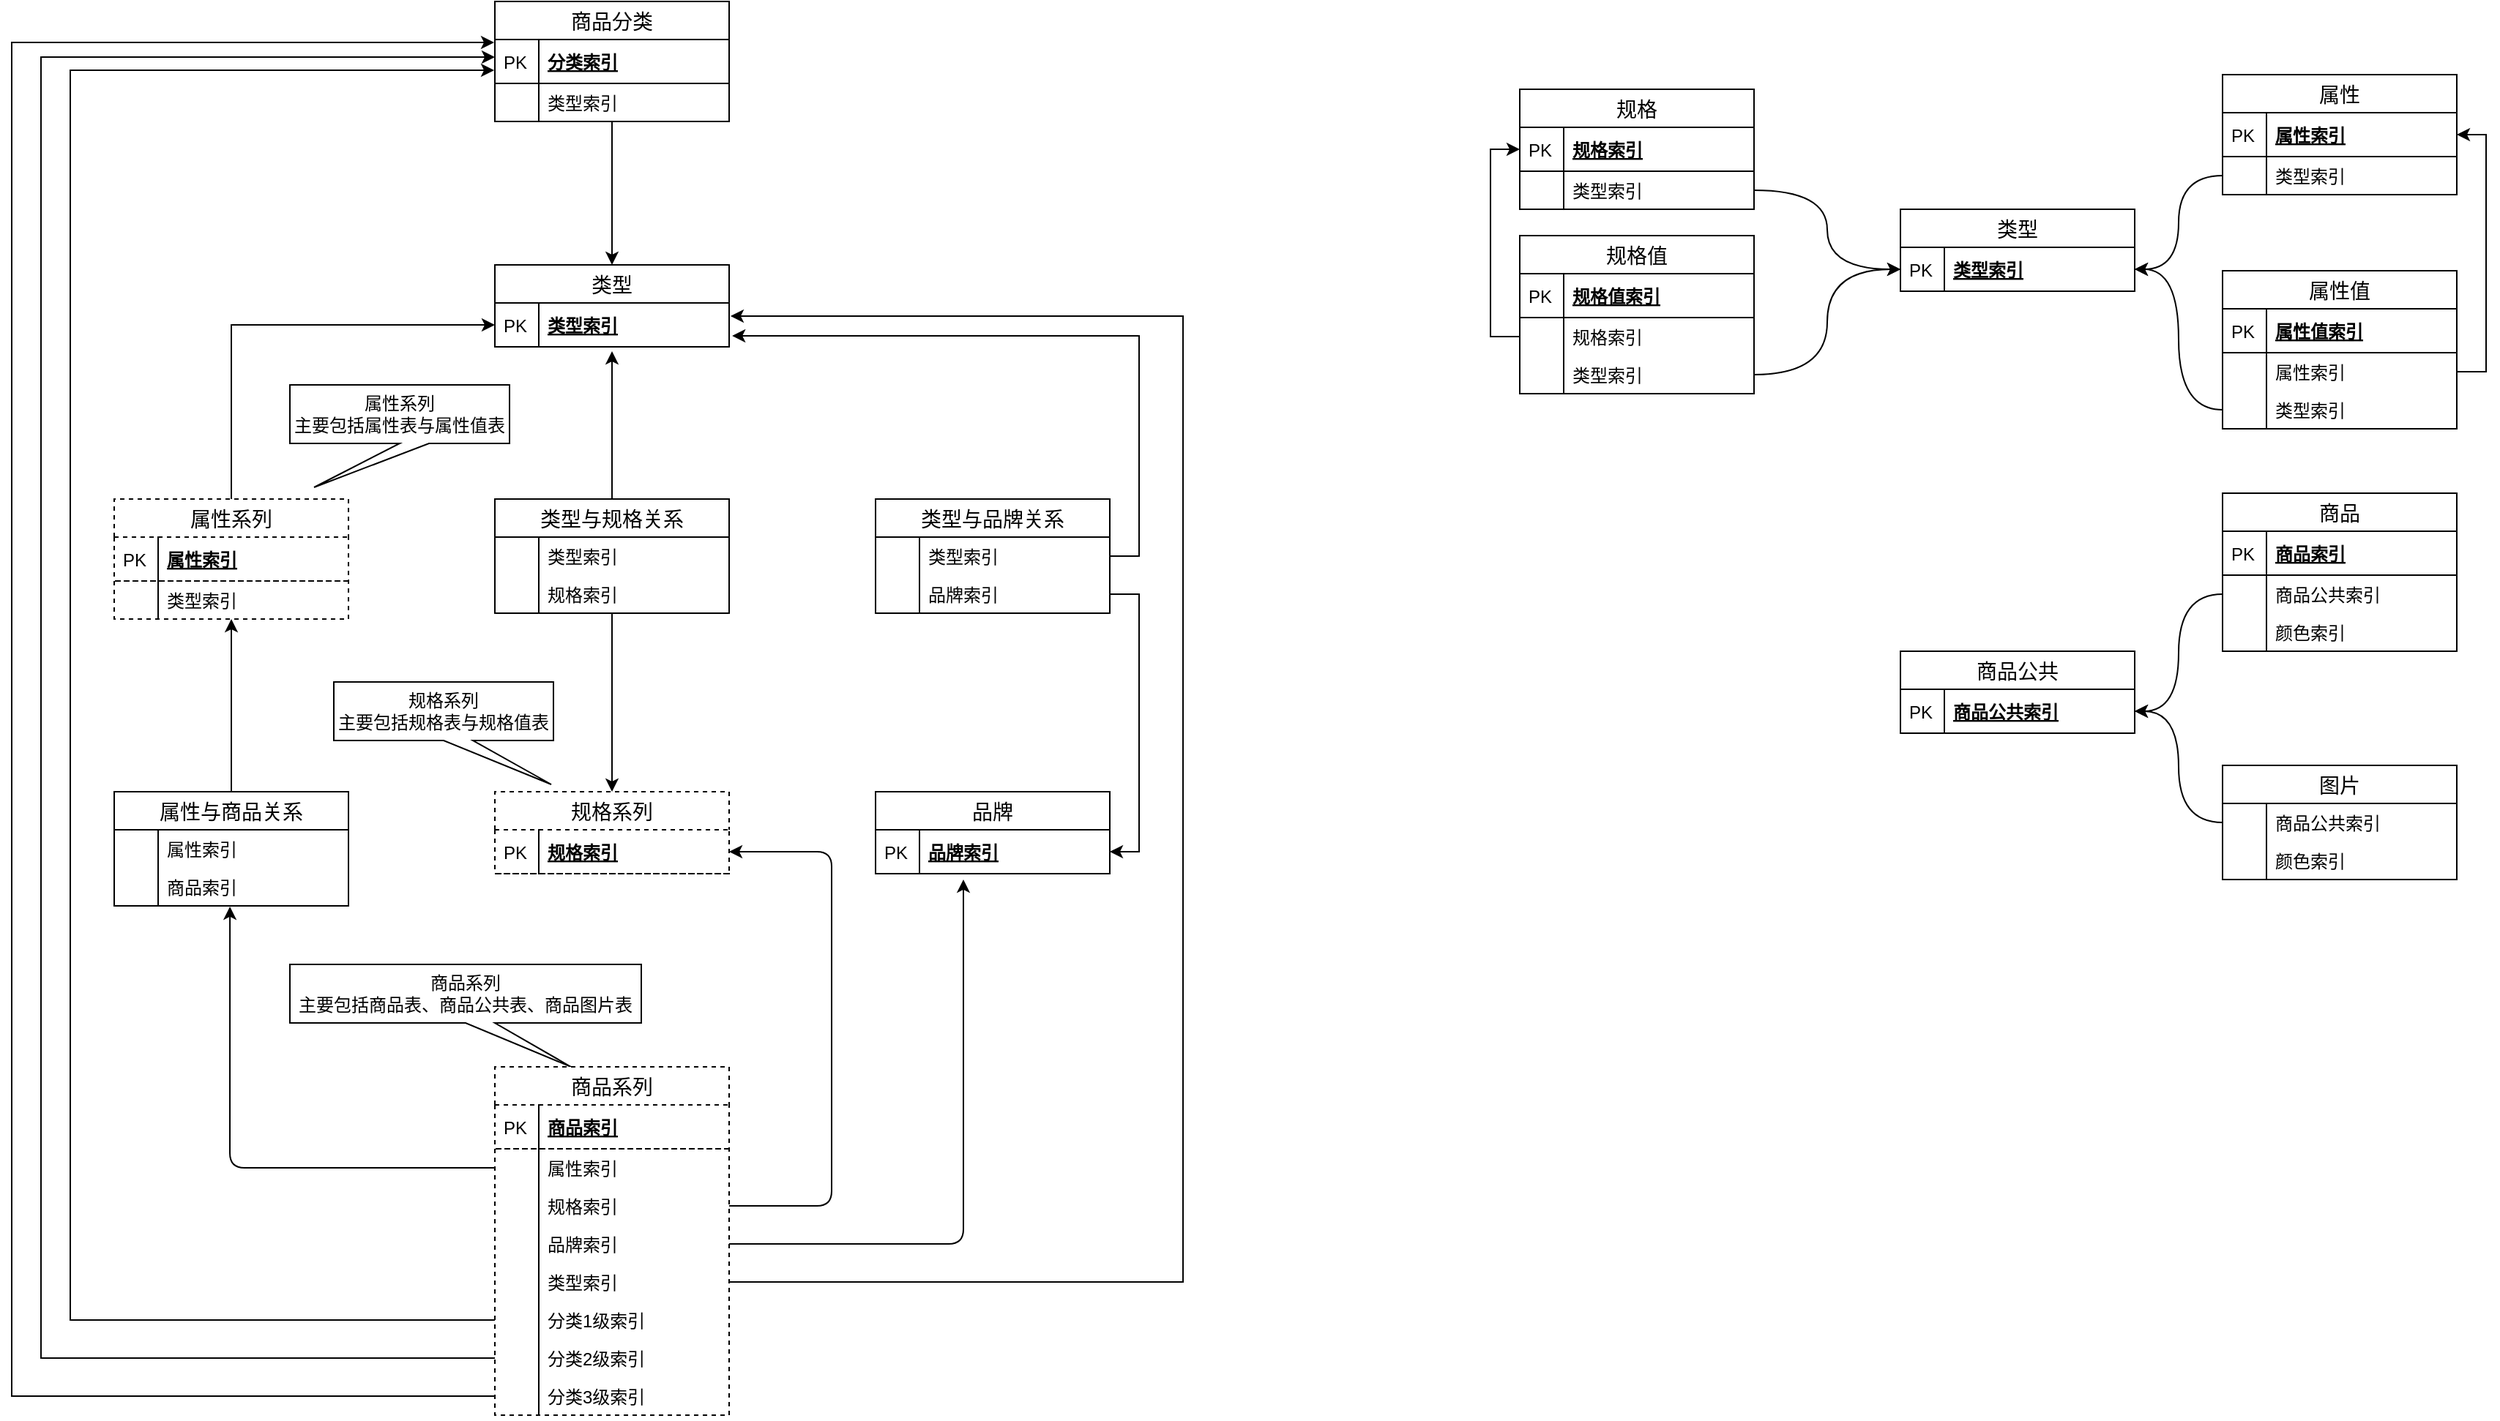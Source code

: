 <mxfile compressed="false" version="13.0.1" type="github" pages="10">
  <diagram id="EQFV48QtP-neRoH8cSPk" name="商品模块数据库设计">
    <mxGraphModel dx="1662" dy="737" grid="1" gridSize="10" guides="1" tooltips="1" connect="1" arrows="1" fold="1" page="1" pageScale="1" pageWidth="1920" pageHeight="1200" math="0" shadow="0">
      <root>
        <mxCell id="xJbxlfi44_W29RXHvfew-0" />
        <mxCell id="xJbxlfi44_W29RXHvfew-1" parent="xJbxlfi44_W29RXHvfew-0" />
        <mxCell id="xJbxlfi44_W29RXHvfew-31" value="" style="edgeStyle=orthogonalEdgeStyle;rounded=0;orthogonalLoop=1;jettySize=auto;html=1;curved=1;" parent="xJbxlfi44_W29RXHvfew-1" source="xJbxlfi44_W29RXHvfew-5" target="xJbxlfi44_W29RXHvfew-20" edge="1">
          <mxGeometry relative="1" as="geometry" />
        </mxCell>
        <mxCell id="xJbxlfi44_W29RXHvfew-79" value="" style="edgeStyle=orthogonalEdgeStyle;curved=1;rounded=0;orthogonalLoop=1;jettySize=auto;html=1;" parent="xJbxlfi44_W29RXHvfew-1" source="xJbxlfi44_W29RXHvfew-56" target="xJbxlfi44_W29RXHvfew-68" edge="1">
          <mxGeometry relative="1" as="geometry" />
        </mxCell>
        <mxCell id="xJbxlfi44_W29RXHvfew-55" value="" style="edgeStyle=orthogonalEdgeStyle;rounded=0;orthogonalLoop=1;jettySize=auto;html=1;exitX=1;exitY=0.5;exitDx=0;exitDy=0;entryX=1;entryY=0.5;entryDx=0;entryDy=0;" parent="xJbxlfi44_W29RXHvfew-1" source="xJbxlfi44_W29RXHvfew-37" target="xJbxlfi44_W29RXHvfew-45" edge="1">
          <mxGeometry relative="1" as="geometry" />
        </mxCell>
        <mxCell id="xJbxlfi44_W29RXHvfew-145" value="" style="edgeStyle=orthogonalEdgeStyle;rounded=0;orthogonalLoop=1;jettySize=auto;html=1;entryX=0;entryY=0.5;entryDx=0;entryDy=0;" parent="xJbxlfi44_W29RXHvfew-1" source="xJbxlfi44_W29RXHvfew-121" target="xJbxlfi44_W29RXHvfew-21" edge="1">
          <mxGeometry relative="1" as="geometry" />
        </mxCell>
        <mxCell id="xJbxlfi44_W29RXHvfew-81" value="" style="edgeStyle=orthogonalEdgeStyle;curved=1;rounded=0;orthogonalLoop=1;jettySize=auto;html=1;" parent="xJbxlfi44_W29RXHvfew-1" source="xJbxlfi44_W29RXHvfew-56" edge="1">
          <mxGeometry relative="1" as="geometry">
            <mxPoint x="420" y="279" as="targetPoint" />
          </mxGeometry>
        </mxCell>
        <mxCell id="xJbxlfi44_W29RXHvfew-80" value="" style="edgeStyle=orthogonalEdgeStyle;rounded=0;orthogonalLoop=1;jettySize=auto;html=1;entryX=1.013;entryY=0.75;entryDx=0;entryDy=0;exitX=1;exitY=0.5;exitDx=0;exitDy=0;entryPerimeter=0;" parent="xJbxlfi44_W29RXHvfew-1" source="xJbxlfi44_W29RXHvfew-35" target="xJbxlfi44_W29RXHvfew-21" edge="1">
          <mxGeometry relative="1" as="geometry" />
        </mxCell>
        <mxCell id="xJbxlfi44_W29RXHvfew-198" value="属性系列&lt;br&gt;主要包括属性表与属性值表" style="shape=callout;whiteSpace=wrap;html=1;perimeter=calloutPerimeter;direction=east;position2=0.11;align=center;" parent="xJbxlfi44_W29RXHvfew-1" vertex="1">
          <mxGeometry x="200" y="302" width="150" height="70" as="geometry" />
        </mxCell>
        <mxCell id="xJbxlfi44_W29RXHvfew-200" value="规格系列&lt;br&gt;主要包括规格表与规格值表" style="shape=callout;whiteSpace=wrap;html=1;perimeter=calloutPerimeter;direction=east;position2=0.99;align=center;" parent="xJbxlfi44_W29RXHvfew-1" vertex="1">
          <mxGeometry x="230" y="505" width="150" height="70" as="geometry" />
        </mxCell>
        <mxCell id="Q8jQHKkDzsodDABnMocK-18" value="" style="endArrow=classic;html=1;edgeStyle=orthogonalEdgeStyle;entryX=0.494;entryY=1.019;entryDx=0;entryDy=0;entryPerimeter=0;" edge="1" parent="xJbxlfi44_W29RXHvfew-1" source="Q8jQHKkDzsodDABnMocK-12" target="xJbxlfi44_W29RXHvfew-140">
          <mxGeometry width="50" height="50" relative="1" as="geometry">
            <mxPoint x="330" y="940" as="sourcePoint" />
            <mxPoint x="130" y="690" as="targetPoint" />
          </mxGeometry>
        </mxCell>
        <mxCell id="Q8jQHKkDzsodDABnMocK-19" value="" style="endArrow=classic;html=1;edgeStyle=orthogonalEdgeStyle;entryX=0.375;entryY=1.133;entryDx=0;entryDy=0;entryPerimeter=0;exitX=1;exitY=0.5;exitDx=0;exitDy=0;" edge="1" parent="xJbxlfi44_W29RXHvfew-1" source="Q8jQHKkDzsodDABnMocK-16" target="xJbxlfi44_W29RXHvfew-45">
          <mxGeometry width="50" height="50" relative="1" as="geometry">
            <mxPoint x="50" y="1006" as="sourcePoint" />
            <mxPoint x="-120" y="754" as="targetPoint" />
            <Array as="points">
              <mxPoint x="660" y="889" />
            </Array>
          </mxGeometry>
        </mxCell>
        <mxCell id="Q8jQHKkDzsodDABnMocK-20" value="" style="endArrow=classic;html=1;edgeStyle=orthogonalEdgeStyle;entryX=1;entryY=0.5;entryDx=0;entryDy=0;exitX=1;exitY=0.5;exitDx=0;exitDy=0;" edge="1" parent="xJbxlfi44_W29RXHvfew-1" source="Q8jQHKkDzsodDABnMocK-14" target="xJbxlfi44_W29RXHvfew-69">
          <mxGeometry width="50" height="50" relative="1" as="geometry">
            <mxPoint x="200" y="982" as="sourcePoint" />
            <mxPoint x="30" y="730" as="targetPoint" />
            <Array as="points">
              <mxPoint x="570" y="863" />
              <mxPoint x="570" y="621" />
            </Array>
          </mxGeometry>
        </mxCell>
        <mxCell id="Q8jQHKkDzsodDABnMocK-104" value="规格值" style="swimlane;fontStyle=0;childLayout=stackLayout;horizontal=1;startSize=26;horizontalStack=0;resizeParent=1;resizeParentMax=0;resizeLast=0;collapsible=1;marginBottom=0;align=center;fontSize=14;" vertex="1" parent="xJbxlfi44_W29RXHvfew-1">
          <mxGeometry x="1040" y="200" width="160" height="108" as="geometry" />
        </mxCell>
        <mxCell id="Q8jQHKkDzsodDABnMocK-105" value="规格值索引" style="shape=partialRectangle;top=0;left=0;right=0;bottom=1;align=left;verticalAlign=middle;fillColor=none;spacingLeft=34;spacingRight=4;overflow=hidden;rotatable=0;points=[[0,0.5],[1,0.5]];portConstraint=eastwest;dropTarget=0;fontStyle=5;fontSize=12;" vertex="1" parent="Q8jQHKkDzsodDABnMocK-104">
          <mxGeometry y="26" width="160" height="30" as="geometry" />
        </mxCell>
        <mxCell id="Q8jQHKkDzsodDABnMocK-106" value="PK" style="shape=partialRectangle;top=0;left=0;bottom=0;fillColor=none;align=left;verticalAlign=middle;spacingLeft=4;spacingRight=4;overflow=hidden;rotatable=0;points=[];portConstraint=eastwest;part=1;fontSize=12;" vertex="1" connectable="0" parent="Q8jQHKkDzsodDABnMocK-105">
          <mxGeometry width="30" height="30" as="geometry" />
        </mxCell>
        <mxCell id="Q8jQHKkDzsodDABnMocK-107" value="规格索引" style="shape=partialRectangle;top=0;left=0;right=0;bottom=0;align=left;verticalAlign=top;fillColor=none;spacingLeft=34;spacingRight=4;overflow=hidden;rotatable=0;points=[[0,0.5],[1,0.5]];portConstraint=eastwest;dropTarget=0;fontSize=12;" vertex="1" parent="Q8jQHKkDzsodDABnMocK-104">
          <mxGeometry y="56" width="160" height="26" as="geometry" />
        </mxCell>
        <mxCell id="Q8jQHKkDzsodDABnMocK-108" value="" style="shape=partialRectangle;top=0;left=0;bottom=0;fillColor=none;align=left;verticalAlign=top;spacingLeft=4;spacingRight=4;overflow=hidden;rotatable=0;points=[];portConstraint=eastwest;part=1;fontSize=12;" vertex="1" connectable="0" parent="Q8jQHKkDzsodDABnMocK-107">
          <mxGeometry width="30" height="26" as="geometry" />
        </mxCell>
        <mxCell id="Q8jQHKkDzsodDABnMocK-109" value="类型索引" style="shape=partialRectangle;top=0;left=0;right=0;bottom=0;align=left;verticalAlign=top;fillColor=none;spacingLeft=34;spacingRight=4;overflow=hidden;rotatable=0;points=[[0,0.5],[1,0.5]];portConstraint=eastwest;dropTarget=0;fontSize=12;" vertex="1" parent="Q8jQHKkDzsodDABnMocK-104">
          <mxGeometry y="82" width="160" height="26" as="geometry" />
        </mxCell>
        <mxCell id="Q8jQHKkDzsodDABnMocK-110" value="" style="shape=partialRectangle;top=0;left=0;bottom=0;fillColor=none;align=left;verticalAlign=top;spacingLeft=4;spacingRight=4;overflow=hidden;rotatable=0;points=[];portConstraint=eastwest;part=1;fontSize=12;" vertex="1" connectable="0" parent="Q8jQHKkDzsodDABnMocK-109">
          <mxGeometry width="30" height="26" as="geometry" />
        </mxCell>
        <mxCell id="Q8jQHKkDzsodDABnMocK-21" value="商品系列&lt;br&gt;主要包括商品表、商品公共表、商品图片表" style="shape=callout;whiteSpace=wrap;html=1;perimeter=calloutPerimeter;direction=east;position2=0.8;align=center;" vertex="1" parent="xJbxlfi44_W29RXHvfew-1">
          <mxGeometry x="200" y="698" width="240" height="70" as="geometry" />
        </mxCell>
        <mxCell id="xJbxlfi44_W29RXHvfew-68" value="规格系列" style="swimlane;fontStyle=0;childLayout=stackLayout;horizontal=1;startSize=26;horizontalStack=0;resizeParent=1;resizeParentMax=0;resizeLast=0;collapsible=1;marginBottom=0;align=center;fontSize=14;dashed=1;" parent="xJbxlfi44_W29RXHvfew-1" vertex="1">
          <mxGeometry x="340" y="580" width="160" height="56" as="geometry" />
        </mxCell>
        <mxCell id="xJbxlfi44_W29RXHvfew-69" value="规格索引" style="shape=partialRectangle;top=0;left=0;right=0;bottom=1;align=left;verticalAlign=middle;fillColor=none;spacingLeft=34;spacingRight=4;overflow=hidden;rotatable=0;points=[[0,0.5],[1,0.5]];portConstraint=eastwest;dropTarget=0;fontStyle=5;fontSize=12;dashed=1;" parent="xJbxlfi44_W29RXHvfew-68" vertex="1">
          <mxGeometry y="26" width="160" height="30" as="geometry" />
        </mxCell>
        <mxCell id="xJbxlfi44_W29RXHvfew-70" value="PK" style="shape=partialRectangle;top=0;left=0;bottom=0;fillColor=none;align=left;verticalAlign=middle;spacingLeft=4;spacingRight=4;overflow=hidden;rotatable=0;points=[];portConstraint=eastwest;part=1;fontSize=12;" parent="xJbxlfi44_W29RXHvfew-69" vertex="1" connectable="0">
          <mxGeometry width="30" height="30" as="geometry" />
        </mxCell>
        <mxCell id="xJbxlfi44_W29RXHvfew-182" value="属性" style="swimlane;fontStyle=0;childLayout=stackLayout;horizontal=1;startSize=26;horizontalStack=0;resizeParent=1;resizeParentMax=0;resizeLast=0;collapsible=1;marginBottom=0;align=center;fontSize=14;" parent="xJbxlfi44_W29RXHvfew-1" vertex="1">
          <mxGeometry x="1520" y="90" width="160" height="82" as="geometry" />
        </mxCell>
        <mxCell id="xJbxlfi44_W29RXHvfew-183" value="属性索引" style="shape=partialRectangle;top=0;left=0;right=0;bottom=1;align=left;verticalAlign=middle;fillColor=none;spacingLeft=34;spacingRight=4;overflow=hidden;rotatable=0;points=[[0,0.5],[1,0.5]];portConstraint=eastwest;dropTarget=0;fontStyle=5;fontSize=12;" parent="xJbxlfi44_W29RXHvfew-182" vertex="1">
          <mxGeometry y="26" width="160" height="30" as="geometry" />
        </mxCell>
        <mxCell id="xJbxlfi44_W29RXHvfew-184" value="PK" style="shape=partialRectangle;top=0;left=0;bottom=0;fillColor=none;align=left;verticalAlign=middle;spacingLeft=4;spacingRight=4;overflow=hidden;rotatable=0;points=[];portConstraint=eastwest;part=1;fontSize=12;" parent="xJbxlfi44_W29RXHvfew-183" vertex="1" connectable="0">
          <mxGeometry width="30" height="30" as="geometry" />
        </mxCell>
        <mxCell id="xJbxlfi44_W29RXHvfew-185" value="类型索引" style="shape=partialRectangle;top=0;left=0;right=0;bottom=0;align=left;verticalAlign=top;fillColor=none;spacingLeft=34;spacingRight=4;overflow=hidden;rotatable=0;points=[[0,0.5],[1,0.5]];portConstraint=eastwest;dropTarget=0;fontSize=12;" parent="xJbxlfi44_W29RXHvfew-182" vertex="1">
          <mxGeometry y="56" width="160" height="26" as="geometry" />
        </mxCell>
        <mxCell id="xJbxlfi44_W29RXHvfew-186" value="" style="shape=partialRectangle;top=0;left=0;bottom=0;fillColor=none;align=left;verticalAlign=top;spacingLeft=4;spacingRight=4;overflow=hidden;rotatable=0;points=[];portConstraint=eastwest;part=1;fontSize=12;" parent="xJbxlfi44_W29RXHvfew-185" vertex="1" connectable="0">
          <mxGeometry width="30" height="26" as="geometry" />
        </mxCell>
        <mxCell id="Q8jQHKkDzsodDABnMocK-61" value="属性值" style="swimlane;fontStyle=0;childLayout=stackLayout;horizontal=1;startSize=26;horizontalStack=0;resizeParent=1;resizeParentMax=0;resizeLast=0;collapsible=1;marginBottom=0;align=center;fontSize=14;" vertex="1" parent="xJbxlfi44_W29RXHvfew-1">
          <mxGeometry x="1520" y="224" width="160" height="108" as="geometry" />
        </mxCell>
        <mxCell id="Q8jQHKkDzsodDABnMocK-62" value="属性值索引" style="shape=partialRectangle;top=0;left=0;right=0;bottom=1;align=left;verticalAlign=middle;fillColor=none;spacingLeft=34;spacingRight=4;overflow=hidden;rotatable=0;points=[[0,0.5],[1,0.5]];portConstraint=eastwest;dropTarget=0;fontStyle=5;fontSize=12;" vertex="1" parent="Q8jQHKkDzsodDABnMocK-61">
          <mxGeometry y="26" width="160" height="30" as="geometry" />
        </mxCell>
        <mxCell id="Q8jQHKkDzsodDABnMocK-63" value="PK" style="shape=partialRectangle;top=0;left=0;bottom=0;fillColor=none;align=left;verticalAlign=middle;spacingLeft=4;spacingRight=4;overflow=hidden;rotatable=0;points=[];portConstraint=eastwest;part=1;fontSize=12;" vertex="1" connectable="0" parent="Q8jQHKkDzsodDABnMocK-62">
          <mxGeometry width="30" height="30" as="geometry" />
        </mxCell>
        <mxCell id="Q8jQHKkDzsodDABnMocK-64" value="属性索引" style="shape=partialRectangle;top=0;left=0;right=0;bottom=0;align=left;verticalAlign=top;fillColor=none;spacingLeft=34;spacingRight=4;overflow=hidden;rotatable=0;points=[[0,0.5],[1,0.5]];portConstraint=eastwest;dropTarget=0;fontSize=12;" vertex="1" parent="Q8jQHKkDzsodDABnMocK-61">
          <mxGeometry y="56" width="160" height="26" as="geometry" />
        </mxCell>
        <mxCell id="Q8jQHKkDzsodDABnMocK-65" value="" style="shape=partialRectangle;top=0;left=0;bottom=0;fillColor=none;align=left;verticalAlign=top;spacingLeft=4;spacingRight=4;overflow=hidden;rotatable=0;points=[];portConstraint=eastwest;part=1;fontSize=12;" vertex="1" connectable="0" parent="Q8jQHKkDzsodDABnMocK-64">
          <mxGeometry width="30" height="26" as="geometry" />
        </mxCell>
        <mxCell id="Q8jQHKkDzsodDABnMocK-68" value="类型索引" style="shape=partialRectangle;top=0;left=0;right=0;bottom=0;align=left;verticalAlign=top;fillColor=none;spacingLeft=34;spacingRight=4;overflow=hidden;rotatable=0;points=[[0,0.5],[1,0.5]];portConstraint=eastwest;dropTarget=0;fontSize=12;" vertex="1" parent="Q8jQHKkDzsodDABnMocK-61">
          <mxGeometry y="82" width="160" height="26" as="geometry" />
        </mxCell>
        <mxCell id="Q8jQHKkDzsodDABnMocK-69" value="" style="shape=partialRectangle;top=0;left=0;bottom=0;fillColor=none;align=left;verticalAlign=top;spacingLeft=4;spacingRight=4;overflow=hidden;rotatable=0;points=[];portConstraint=eastwest;part=1;fontSize=12;" vertex="1" connectable="0" parent="Q8jQHKkDzsodDABnMocK-68">
          <mxGeometry width="30" height="26" as="geometry" />
        </mxCell>
        <mxCell id="Q8jQHKkDzsodDABnMocK-75" value="类型" style="swimlane;fontStyle=0;childLayout=stackLayout;horizontal=1;startSize=26;horizontalStack=0;resizeParent=1;resizeParentMax=0;resizeLast=0;collapsible=1;marginBottom=0;align=center;fontSize=14;" vertex="1" parent="xJbxlfi44_W29RXHvfew-1">
          <mxGeometry x="1300" y="182" width="160" height="56" as="geometry" />
        </mxCell>
        <mxCell id="Q8jQHKkDzsodDABnMocK-76" value="类型索引" style="shape=partialRectangle;top=0;left=0;right=0;bottom=1;align=left;verticalAlign=middle;fillColor=none;spacingLeft=34;spacingRight=4;overflow=hidden;rotatable=0;points=[[0,0.5],[1,0.5]];portConstraint=eastwest;dropTarget=0;fontStyle=5;fontSize=12;" vertex="1" parent="Q8jQHKkDzsodDABnMocK-75">
          <mxGeometry y="26" width="160" height="30" as="geometry" />
        </mxCell>
        <mxCell id="Q8jQHKkDzsodDABnMocK-77" value="PK" style="shape=partialRectangle;top=0;left=0;bottom=0;fillColor=none;align=left;verticalAlign=middle;spacingLeft=4;spacingRight=4;overflow=hidden;rotatable=0;points=[];portConstraint=eastwest;part=1;fontSize=12;" vertex="1" connectable="0" parent="Q8jQHKkDzsodDABnMocK-76">
          <mxGeometry width="30" height="30" as="geometry" />
        </mxCell>
        <mxCell id="Q8jQHKkDzsodDABnMocK-29" value="商品" style="swimlane;fontStyle=0;childLayout=stackLayout;horizontal=1;startSize=26;horizontalStack=0;resizeParent=1;resizeParentMax=0;resizeLast=0;collapsible=1;marginBottom=0;align=center;fontSize=14;" vertex="1" parent="xJbxlfi44_W29RXHvfew-1">
          <mxGeometry x="1520" y="376" width="160" height="108" as="geometry" />
        </mxCell>
        <mxCell id="Q8jQHKkDzsodDABnMocK-30" value="商品索引" style="shape=partialRectangle;top=0;left=0;right=0;bottom=1;align=left;verticalAlign=middle;fillColor=none;spacingLeft=34;spacingRight=4;overflow=hidden;rotatable=0;points=[[0,0.5],[1,0.5]];portConstraint=eastwest;dropTarget=0;fontStyle=5;fontSize=12;" vertex="1" parent="Q8jQHKkDzsodDABnMocK-29">
          <mxGeometry y="26" width="160" height="30" as="geometry" />
        </mxCell>
        <mxCell id="Q8jQHKkDzsodDABnMocK-31" value="PK" style="shape=partialRectangle;top=0;left=0;bottom=0;fillColor=none;align=left;verticalAlign=middle;spacingLeft=4;spacingRight=4;overflow=hidden;rotatable=0;points=[];portConstraint=eastwest;part=1;fontSize=12;" vertex="1" connectable="0" parent="Q8jQHKkDzsodDABnMocK-30">
          <mxGeometry width="30" height="30" as="geometry" />
        </mxCell>
        <mxCell id="Q8jQHKkDzsodDABnMocK-32" value="商品公共索引" style="shape=partialRectangle;top=0;left=0;right=0;bottom=0;align=left;verticalAlign=top;fillColor=none;spacingLeft=34;spacingRight=4;overflow=hidden;rotatable=0;points=[[0,0.5],[1,0.5]];portConstraint=eastwest;dropTarget=0;fontSize=12;" vertex="1" parent="Q8jQHKkDzsodDABnMocK-29">
          <mxGeometry y="56" width="160" height="26" as="geometry" />
        </mxCell>
        <mxCell id="Q8jQHKkDzsodDABnMocK-33" value="" style="shape=partialRectangle;top=0;left=0;bottom=0;fillColor=none;align=left;verticalAlign=top;spacingLeft=4;spacingRight=4;overflow=hidden;rotatable=0;points=[];portConstraint=eastwest;part=1;fontSize=12;" vertex="1" connectable="0" parent="Q8jQHKkDzsodDABnMocK-32">
          <mxGeometry width="30" height="26" as="geometry" />
        </mxCell>
        <mxCell id="Q8jQHKkDzsodDABnMocK-34" value="颜色索引" style="shape=partialRectangle;top=0;left=0;right=0;bottom=0;align=left;verticalAlign=top;fillColor=none;spacingLeft=34;spacingRight=4;overflow=hidden;rotatable=0;points=[[0,0.5],[1,0.5]];portConstraint=eastwest;dropTarget=0;fontSize=12;" vertex="1" parent="Q8jQHKkDzsodDABnMocK-29">
          <mxGeometry y="82" width="160" height="26" as="geometry" />
        </mxCell>
        <mxCell id="Q8jQHKkDzsodDABnMocK-35" value="" style="shape=partialRectangle;top=0;left=0;bottom=0;fillColor=none;align=left;verticalAlign=top;spacingLeft=4;spacingRight=4;overflow=hidden;rotatable=0;points=[];portConstraint=eastwest;part=1;fontSize=12;" vertex="1" connectable="0" parent="Q8jQHKkDzsodDABnMocK-34">
          <mxGeometry width="30" height="26" as="geometry" />
        </mxCell>
        <mxCell id="Q8jQHKkDzsodDABnMocK-40" value="图片" style="swimlane;fontStyle=0;childLayout=stackLayout;horizontal=1;startSize=26;horizontalStack=0;resizeParent=1;resizeParentMax=0;resizeLast=0;collapsible=1;marginBottom=0;align=center;fontSize=14;" vertex="1" parent="xJbxlfi44_W29RXHvfew-1">
          <mxGeometry x="1520" y="562" width="160" height="78" as="geometry" />
        </mxCell>
        <mxCell id="Q8jQHKkDzsodDABnMocK-43" value="商品公共索引" style="shape=partialRectangle;top=0;left=0;right=0;bottom=0;align=left;verticalAlign=top;fillColor=none;spacingLeft=34;spacingRight=4;overflow=hidden;rotatable=0;points=[[0,0.5],[1,0.5]];portConstraint=eastwest;dropTarget=0;fontSize=12;" vertex="1" parent="Q8jQHKkDzsodDABnMocK-40">
          <mxGeometry y="26" width="160" height="26" as="geometry" />
        </mxCell>
        <mxCell id="Q8jQHKkDzsodDABnMocK-44" value="" style="shape=partialRectangle;top=0;left=0;bottom=0;fillColor=none;align=left;verticalAlign=top;spacingLeft=4;spacingRight=4;overflow=hidden;rotatable=0;points=[];portConstraint=eastwest;part=1;fontSize=12;" vertex="1" connectable="0" parent="Q8jQHKkDzsodDABnMocK-43">
          <mxGeometry width="30" height="26" as="geometry" />
        </mxCell>
        <mxCell id="Q8jQHKkDzsodDABnMocK-45" value="颜色索引" style="shape=partialRectangle;top=0;left=0;right=0;bottom=0;align=left;verticalAlign=top;fillColor=none;spacingLeft=34;spacingRight=4;overflow=hidden;rotatable=0;points=[[0,0.5],[1,0.5]];portConstraint=eastwest;dropTarget=0;fontSize=12;" vertex="1" parent="Q8jQHKkDzsodDABnMocK-40">
          <mxGeometry y="52" width="160" height="26" as="geometry" />
        </mxCell>
        <mxCell id="Q8jQHKkDzsodDABnMocK-46" value="" style="shape=partialRectangle;top=0;left=0;bottom=0;fillColor=none;align=left;verticalAlign=top;spacingLeft=4;spacingRight=4;overflow=hidden;rotatable=0;points=[];portConstraint=eastwest;part=1;fontSize=12;" vertex="1" connectable="0" parent="Q8jQHKkDzsodDABnMocK-45">
          <mxGeometry width="30" height="26" as="geometry" />
        </mxCell>
        <mxCell id="Q8jQHKkDzsodDABnMocK-22" value="商品公共" style="swimlane;fontStyle=0;childLayout=stackLayout;horizontal=1;startSize=26;horizontalStack=0;resizeParent=1;resizeParentMax=0;resizeLast=0;collapsible=1;marginBottom=0;align=center;fontSize=14;" vertex="1" parent="xJbxlfi44_W29RXHvfew-1">
          <mxGeometry x="1300" y="484" width="160" height="56" as="geometry" />
        </mxCell>
        <mxCell id="Q8jQHKkDzsodDABnMocK-23" value="商品公共索引" style="shape=partialRectangle;top=0;left=0;right=0;bottom=1;align=left;verticalAlign=middle;fillColor=none;spacingLeft=34;spacingRight=4;overflow=hidden;rotatable=0;points=[[0,0.5],[1,0.5]];portConstraint=eastwest;dropTarget=0;fontStyle=5;fontSize=12;" vertex="1" parent="Q8jQHKkDzsodDABnMocK-22">
          <mxGeometry y="26" width="160" height="30" as="geometry" />
        </mxCell>
        <mxCell id="Q8jQHKkDzsodDABnMocK-24" value="PK" style="shape=partialRectangle;top=0;left=0;bottom=0;fillColor=none;align=left;verticalAlign=middle;spacingLeft=4;spacingRight=4;overflow=hidden;rotatable=0;points=[];portConstraint=eastwest;part=1;fontSize=12;" vertex="1" connectable="0" parent="Q8jQHKkDzsodDABnMocK-23">
          <mxGeometry width="30" height="30" as="geometry" />
        </mxCell>
        <mxCell id="Q8jQHKkDzsodDABnMocK-99" value="规格" style="swimlane;fontStyle=0;childLayout=stackLayout;horizontal=1;startSize=26;horizontalStack=0;resizeParent=1;resizeParentMax=0;resizeLast=0;collapsible=1;marginBottom=0;align=center;fontSize=14;" vertex="1" parent="xJbxlfi44_W29RXHvfew-1">
          <mxGeometry x="1040" y="100" width="160" height="82" as="geometry" />
        </mxCell>
        <mxCell id="Q8jQHKkDzsodDABnMocK-100" value="规格索引" style="shape=partialRectangle;top=0;left=0;right=0;bottom=1;align=left;verticalAlign=middle;fillColor=none;spacingLeft=34;spacingRight=4;overflow=hidden;rotatable=0;points=[[0,0.5],[1,0.5]];portConstraint=eastwest;dropTarget=0;fontStyle=5;fontSize=12;" vertex="1" parent="Q8jQHKkDzsodDABnMocK-99">
          <mxGeometry y="26" width="160" height="30" as="geometry" />
        </mxCell>
        <mxCell id="Q8jQHKkDzsodDABnMocK-101" value="PK" style="shape=partialRectangle;top=0;left=0;bottom=0;fillColor=none;align=left;verticalAlign=middle;spacingLeft=4;spacingRight=4;overflow=hidden;rotatable=0;points=[];portConstraint=eastwest;part=1;fontSize=12;" vertex="1" connectable="0" parent="Q8jQHKkDzsodDABnMocK-100">
          <mxGeometry width="30" height="30" as="geometry" />
        </mxCell>
        <mxCell id="Q8jQHKkDzsodDABnMocK-102" value="类型索引" style="shape=partialRectangle;top=0;left=0;right=0;bottom=0;align=left;verticalAlign=top;fillColor=none;spacingLeft=34;spacingRight=4;overflow=hidden;rotatable=0;points=[[0,0.5],[1,0.5]];portConstraint=eastwest;dropTarget=0;fontSize=12;" vertex="1" parent="Q8jQHKkDzsodDABnMocK-99">
          <mxGeometry y="56" width="160" height="26" as="geometry" />
        </mxCell>
        <mxCell id="Q8jQHKkDzsodDABnMocK-103" value="" style="shape=partialRectangle;top=0;left=0;bottom=0;fillColor=none;align=left;verticalAlign=top;spacingLeft=4;spacingRight=4;overflow=hidden;rotatable=0;points=[];portConstraint=eastwest;part=1;fontSize=12;" vertex="1" connectable="0" parent="Q8jQHKkDzsodDABnMocK-102">
          <mxGeometry width="30" height="26" as="geometry" />
        </mxCell>
        <mxCell id="Q8jQHKkDzsodDABnMocK-0" value="商品系列" style="swimlane;fontStyle=0;childLayout=stackLayout;horizontal=1;startSize=26;horizontalStack=0;resizeParent=1;resizeParentMax=0;resizeLast=0;collapsible=1;marginBottom=0;align=center;fontSize=14;dashed=1;" vertex="1" parent="xJbxlfi44_W29RXHvfew-1">
          <mxGeometry x="340" y="768" width="160" height="238" as="geometry" />
        </mxCell>
        <mxCell id="Q8jQHKkDzsodDABnMocK-1" value="商品索引" style="shape=partialRectangle;top=0;left=0;right=0;bottom=1;align=left;verticalAlign=middle;fillColor=none;spacingLeft=34;spacingRight=4;overflow=hidden;rotatable=0;points=[[0,0.5],[1,0.5]];portConstraint=eastwest;dropTarget=0;fontStyle=5;fontSize=12;dashed=1;" vertex="1" parent="Q8jQHKkDzsodDABnMocK-0">
          <mxGeometry y="26" width="160" height="30" as="geometry" />
        </mxCell>
        <mxCell id="Q8jQHKkDzsodDABnMocK-2" value="PK" style="shape=partialRectangle;top=0;left=0;bottom=0;fillColor=none;align=left;verticalAlign=middle;spacingLeft=4;spacingRight=4;overflow=hidden;rotatable=0;points=[];portConstraint=eastwest;part=1;fontSize=12;" vertex="1" connectable="0" parent="Q8jQHKkDzsodDABnMocK-1">
          <mxGeometry width="30" height="30" as="geometry" />
        </mxCell>
        <mxCell id="Q8jQHKkDzsodDABnMocK-12" value="属性索引" style="shape=partialRectangle;top=0;left=0;right=0;bottom=0;align=left;verticalAlign=top;fillColor=none;spacingLeft=34;spacingRight=4;overflow=hidden;rotatable=0;points=[[0,0.5],[1,0.5]];portConstraint=eastwest;dropTarget=0;fontSize=12;dashed=1;" vertex="1" parent="Q8jQHKkDzsodDABnMocK-0">
          <mxGeometry y="56" width="160" height="26" as="geometry" />
        </mxCell>
        <mxCell id="Q8jQHKkDzsodDABnMocK-13" value="" style="shape=partialRectangle;top=0;left=0;bottom=0;fillColor=none;align=left;verticalAlign=top;spacingLeft=4;spacingRight=4;overflow=hidden;rotatable=0;points=[];portConstraint=eastwest;part=1;fontSize=12;" vertex="1" connectable="0" parent="Q8jQHKkDzsodDABnMocK-12">
          <mxGeometry width="30" height="26" as="geometry" />
        </mxCell>
        <mxCell id="Q8jQHKkDzsodDABnMocK-14" value="规格索引" style="shape=partialRectangle;top=0;left=0;right=0;bottom=0;align=left;verticalAlign=top;fillColor=none;spacingLeft=34;spacingRight=4;overflow=hidden;rotatable=0;points=[[0,0.5],[1,0.5]];portConstraint=eastwest;dropTarget=0;fontSize=12;dashed=1;" vertex="1" parent="Q8jQHKkDzsodDABnMocK-0">
          <mxGeometry y="82" width="160" height="26" as="geometry" />
        </mxCell>
        <mxCell id="Q8jQHKkDzsodDABnMocK-15" value="" style="shape=partialRectangle;top=0;left=0;bottom=0;fillColor=none;align=left;verticalAlign=top;spacingLeft=4;spacingRight=4;overflow=hidden;rotatable=0;points=[];portConstraint=eastwest;part=1;fontSize=12;" vertex="1" connectable="0" parent="Q8jQHKkDzsodDABnMocK-14">
          <mxGeometry width="30" height="26" as="geometry" />
        </mxCell>
        <mxCell id="Q8jQHKkDzsodDABnMocK-16" value="品牌索引" style="shape=partialRectangle;top=0;left=0;right=0;bottom=0;align=left;verticalAlign=top;fillColor=none;spacingLeft=34;spacingRight=4;overflow=hidden;rotatable=0;points=[[0,0.5],[1,0.5]];portConstraint=eastwest;dropTarget=0;fontSize=12;dashed=1;" vertex="1" parent="Q8jQHKkDzsodDABnMocK-0">
          <mxGeometry y="108" width="160" height="26" as="geometry" />
        </mxCell>
        <mxCell id="Q8jQHKkDzsodDABnMocK-17" value="" style="shape=partialRectangle;top=0;left=0;bottom=0;fillColor=none;align=left;verticalAlign=top;spacingLeft=4;spacingRight=4;overflow=hidden;rotatable=0;points=[];portConstraint=eastwest;part=1;fontSize=12;" vertex="1" connectable="0" parent="Q8jQHKkDzsodDABnMocK-16">
          <mxGeometry width="30" height="26" as="geometry" />
        </mxCell>
        <mxCell id="Q8jQHKkDzsodDABnMocK-78" value="类型索引" style="shape=partialRectangle;top=0;left=0;right=0;bottom=0;align=left;verticalAlign=top;fillColor=none;spacingLeft=34;spacingRight=4;overflow=hidden;rotatable=0;points=[[0,0.5],[1,0.5]];portConstraint=eastwest;dropTarget=0;fontSize=12;dashed=1;" vertex="1" parent="Q8jQHKkDzsodDABnMocK-0">
          <mxGeometry y="134" width="160" height="26" as="geometry" />
        </mxCell>
        <mxCell id="Q8jQHKkDzsodDABnMocK-79" value="" style="shape=partialRectangle;top=0;left=0;bottom=0;fillColor=none;align=left;verticalAlign=top;spacingLeft=4;spacingRight=4;overflow=hidden;rotatable=0;points=[];portConstraint=eastwest;part=1;fontSize=12;" vertex="1" connectable="0" parent="Q8jQHKkDzsodDABnMocK-78">
          <mxGeometry width="30" height="26" as="geometry" />
        </mxCell>
        <mxCell id="Q8jQHKkDzsodDABnMocK-80" value="分类1级索引" style="shape=partialRectangle;top=0;left=0;right=0;bottom=0;align=left;verticalAlign=top;fillColor=none;spacingLeft=34;spacingRight=4;overflow=hidden;rotatable=0;points=[[0,0.5],[1,0.5]];portConstraint=eastwest;dropTarget=0;fontSize=12;dashed=1;" vertex="1" parent="Q8jQHKkDzsodDABnMocK-0">
          <mxGeometry y="160" width="160" height="26" as="geometry" />
        </mxCell>
        <mxCell id="Q8jQHKkDzsodDABnMocK-81" value="" style="shape=partialRectangle;top=0;left=0;bottom=0;fillColor=none;align=left;verticalAlign=top;spacingLeft=4;spacingRight=4;overflow=hidden;rotatable=0;points=[];portConstraint=eastwest;part=1;fontSize=12;" vertex="1" connectable="0" parent="Q8jQHKkDzsodDABnMocK-80">
          <mxGeometry width="30" height="26" as="geometry" />
        </mxCell>
        <mxCell id="Q8jQHKkDzsodDABnMocK-82" value="分类2级索引" style="shape=partialRectangle;top=0;left=0;right=0;bottom=0;align=left;verticalAlign=top;fillColor=none;spacingLeft=34;spacingRight=4;overflow=hidden;rotatable=0;points=[[0,0.5],[1,0.5]];portConstraint=eastwest;dropTarget=0;fontSize=12;dashed=1;" vertex="1" parent="Q8jQHKkDzsodDABnMocK-0">
          <mxGeometry y="186" width="160" height="26" as="geometry" />
        </mxCell>
        <mxCell id="Q8jQHKkDzsodDABnMocK-83" value="" style="shape=partialRectangle;top=0;left=0;bottom=0;fillColor=none;align=left;verticalAlign=top;spacingLeft=4;spacingRight=4;overflow=hidden;rotatable=0;points=[];portConstraint=eastwest;part=1;fontSize=12;" vertex="1" connectable="0" parent="Q8jQHKkDzsodDABnMocK-82">
          <mxGeometry width="30" height="26" as="geometry" />
        </mxCell>
        <mxCell id="Q8jQHKkDzsodDABnMocK-84" value="分类3级索引" style="shape=partialRectangle;top=0;left=0;right=0;bottom=0;align=left;verticalAlign=top;fillColor=none;spacingLeft=34;spacingRight=4;overflow=hidden;rotatable=0;points=[[0,0.5],[1,0.5]];portConstraint=eastwest;dropTarget=0;fontSize=12;dashed=1;" vertex="1" parent="Q8jQHKkDzsodDABnMocK-0">
          <mxGeometry y="212" width="160" height="26" as="geometry" />
        </mxCell>
        <mxCell id="Q8jQHKkDzsodDABnMocK-85" value="" style="shape=partialRectangle;top=0;left=0;bottom=0;fillColor=none;align=left;verticalAlign=top;spacingLeft=4;spacingRight=4;overflow=hidden;rotatable=0;points=[];portConstraint=eastwest;part=1;fontSize=12;" vertex="1" connectable="0" parent="Q8jQHKkDzsodDABnMocK-84">
          <mxGeometry width="30" height="26" as="geometry" />
        </mxCell>
        <mxCell id="xJbxlfi44_W29RXHvfew-56" value="类型与规格关系" style="swimlane;fontStyle=0;childLayout=stackLayout;horizontal=1;startSize=26;horizontalStack=0;resizeParent=1;resizeParentMax=0;resizeLast=0;collapsible=1;marginBottom=0;align=center;fontSize=14;" parent="xJbxlfi44_W29RXHvfew-1" vertex="1">
          <mxGeometry x="340" y="380" width="160" height="78" as="geometry" />
        </mxCell>
        <mxCell id="xJbxlfi44_W29RXHvfew-59" value="类型索引" style="shape=partialRectangle;top=0;left=0;right=0;bottom=0;align=left;verticalAlign=top;fillColor=none;spacingLeft=34;spacingRight=4;overflow=hidden;rotatable=0;points=[[0,0.5],[1,0.5]];portConstraint=eastwest;dropTarget=0;fontSize=12;" parent="xJbxlfi44_W29RXHvfew-56" vertex="1">
          <mxGeometry y="26" width="160" height="26" as="geometry" />
        </mxCell>
        <mxCell id="xJbxlfi44_W29RXHvfew-60" value="" style="shape=partialRectangle;top=0;left=0;bottom=0;fillColor=none;align=left;verticalAlign=top;spacingLeft=4;spacingRight=4;overflow=hidden;rotatable=0;points=[];portConstraint=eastwest;part=1;fontSize=12;" parent="xJbxlfi44_W29RXHvfew-59" vertex="1" connectable="0">
          <mxGeometry width="30" height="26" as="geometry" />
        </mxCell>
        <mxCell id="xJbxlfi44_W29RXHvfew-61" value="规格索引" style="shape=partialRectangle;top=0;left=0;right=0;bottom=0;align=left;verticalAlign=top;fillColor=none;spacingLeft=34;spacingRight=4;overflow=hidden;rotatable=0;points=[[0,0.5],[1,0.5]];portConstraint=eastwest;dropTarget=0;fontSize=12;" parent="xJbxlfi44_W29RXHvfew-56" vertex="1">
          <mxGeometry y="52" width="160" height="26" as="geometry" />
        </mxCell>
        <mxCell id="xJbxlfi44_W29RXHvfew-62" value="" style="shape=partialRectangle;top=0;left=0;bottom=0;fillColor=none;align=left;verticalAlign=top;spacingLeft=4;spacingRight=4;overflow=hidden;rotatable=0;points=[];portConstraint=eastwest;part=1;fontSize=12;" parent="xJbxlfi44_W29RXHvfew-61" vertex="1" connectable="0">
          <mxGeometry width="30" height="26" as="geometry" />
        </mxCell>
        <mxCell id="xJbxlfi44_W29RXHvfew-121" value="属性系列" style="swimlane;fontStyle=0;childLayout=stackLayout;horizontal=1;startSize=26;horizontalStack=0;resizeParent=1;resizeParentMax=0;resizeLast=0;collapsible=1;marginBottom=0;align=center;fontSize=14;dashed=1;" parent="xJbxlfi44_W29RXHvfew-1" vertex="1">
          <mxGeometry x="80" y="380" width="160" height="82" as="geometry" />
        </mxCell>
        <mxCell id="xJbxlfi44_W29RXHvfew-122" value="属性索引" style="shape=partialRectangle;top=0;left=0;right=0;bottom=1;align=left;verticalAlign=middle;fillColor=none;spacingLeft=34;spacingRight=4;overflow=hidden;rotatable=0;points=[[0,0.5],[1,0.5]];portConstraint=eastwest;dropTarget=0;fontStyle=5;fontSize=12;dashed=1;" parent="xJbxlfi44_W29RXHvfew-121" vertex="1">
          <mxGeometry y="26" width="160" height="30" as="geometry" />
        </mxCell>
        <mxCell id="xJbxlfi44_W29RXHvfew-123" value="PK" style="shape=partialRectangle;top=0;left=0;bottom=0;fillColor=none;align=left;verticalAlign=middle;spacingLeft=4;spacingRight=4;overflow=hidden;rotatable=0;points=[];portConstraint=eastwest;part=1;fontSize=12;" parent="xJbxlfi44_W29RXHvfew-122" vertex="1" connectable="0">
          <mxGeometry width="30" height="30" as="geometry" />
        </mxCell>
        <mxCell id="xJbxlfi44_W29RXHvfew-124" value="类型索引" style="shape=partialRectangle;top=0;left=0;right=0;bottom=0;align=left;verticalAlign=top;fillColor=none;spacingLeft=34;spacingRight=4;overflow=hidden;rotatable=0;points=[[0,0.5],[1,0.5]];portConstraint=eastwest;dropTarget=0;fontSize=12;dashed=1;" parent="xJbxlfi44_W29RXHvfew-121" vertex="1">
          <mxGeometry y="56" width="160" height="26" as="geometry" />
        </mxCell>
        <mxCell id="xJbxlfi44_W29RXHvfew-125" value="" style="shape=partialRectangle;top=0;left=0;bottom=0;fillColor=none;align=left;verticalAlign=top;spacingLeft=4;spacingRight=4;overflow=hidden;rotatable=0;points=[];portConstraint=eastwest;part=1;fontSize=12;" parent="xJbxlfi44_W29RXHvfew-124" vertex="1" connectable="0">
          <mxGeometry width="30" height="26" as="geometry" />
        </mxCell>
        <mxCell id="Q8jQHKkDzsodDABnMocK-97" value="" style="edgeStyle=none;rounded=0;orthogonalLoop=1;jettySize=auto;html=1;entryX=0.5;entryY=1;entryDx=0;entryDy=0;" edge="1" parent="xJbxlfi44_W29RXHvfew-1" source="xJbxlfi44_W29RXHvfew-133" target="xJbxlfi44_W29RXHvfew-121">
          <mxGeometry relative="1" as="geometry">
            <mxPoint x="160" y="500" as="targetPoint" />
          </mxGeometry>
        </mxCell>
        <mxCell id="xJbxlfi44_W29RXHvfew-133" value="属性与商品关系" style="swimlane;fontStyle=0;childLayout=stackLayout;horizontal=1;startSize=26;horizontalStack=0;resizeParent=1;resizeParentMax=0;resizeLast=0;collapsible=1;marginBottom=0;align=center;fontSize=14;" parent="xJbxlfi44_W29RXHvfew-1" vertex="1">
          <mxGeometry x="80" y="580" width="160" height="78" as="geometry" />
        </mxCell>
        <mxCell id="xJbxlfi44_W29RXHvfew-138" value="属性索引" style="shape=partialRectangle;top=0;left=0;right=0;bottom=0;align=left;verticalAlign=top;fillColor=none;spacingLeft=34;spacingRight=4;overflow=hidden;rotatable=0;points=[[0,0.5],[1,0.5]];portConstraint=eastwest;dropTarget=0;fontSize=12;" parent="xJbxlfi44_W29RXHvfew-133" vertex="1">
          <mxGeometry y="26" width="160" height="26" as="geometry" />
        </mxCell>
        <mxCell id="xJbxlfi44_W29RXHvfew-139" value="" style="shape=partialRectangle;top=0;left=0;bottom=0;fillColor=none;align=left;verticalAlign=top;spacingLeft=4;spacingRight=4;overflow=hidden;rotatable=0;points=[];portConstraint=eastwest;part=1;fontSize=12;" parent="xJbxlfi44_W29RXHvfew-138" vertex="1" connectable="0">
          <mxGeometry width="30" height="26" as="geometry" />
        </mxCell>
        <mxCell id="xJbxlfi44_W29RXHvfew-140" value="商品索引" style="shape=partialRectangle;top=0;left=0;right=0;bottom=0;align=left;verticalAlign=top;fillColor=none;spacingLeft=34;spacingRight=4;overflow=hidden;rotatable=0;points=[[0,0.5],[1,0.5]];portConstraint=eastwest;dropTarget=0;fontSize=12;" parent="xJbxlfi44_W29RXHvfew-133" vertex="1">
          <mxGeometry y="52" width="160" height="26" as="geometry" />
        </mxCell>
        <mxCell id="xJbxlfi44_W29RXHvfew-141" value="" style="shape=partialRectangle;top=0;left=0;bottom=0;fillColor=none;align=left;verticalAlign=top;spacingLeft=4;spacingRight=4;overflow=hidden;rotatable=0;points=[];portConstraint=eastwest;part=1;fontSize=12;" parent="xJbxlfi44_W29RXHvfew-140" vertex="1" connectable="0">
          <mxGeometry width="30" height="26" as="geometry" />
        </mxCell>
        <mxCell id="xJbxlfi44_W29RXHvfew-44" value="品牌" style="swimlane;fontStyle=0;childLayout=stackLayout;horizontal=1;startSize=26;horizontalStack=0;resizeParent=1;resizeParentMax=0;resizeLast=0;collapsible=1;marginBottom=0;align=center;fontSize=14;" parent="xJbxlfi44_W29RXHvfew-1" vertex="1">
          <mxGeometry x="600" y="580" width="160" height="56" as="geometry" />
        </mxCell>
        <mxCell id="xJbxlfi44_W29RXHvfew-45" value="品牌索引" style="shape=partialRectangle;top=0;left=0;right=0;bottom=1;align=left;verticalAlign=middle;fillColor=none;spacingLeft=34;spacingRight=4;overflow=hidden;rotatable=0;points=[[0,0.5],[1,0.5]];portConstraint=eastwest;dropTarget=0;fontStyle=5;fontSize=12;" parent="xJbxlfi44_W29RXHvfew-44" vertex="1">
          <mxGeometry y="26" width="160" height="30" as="geometry" />
        </mxCell>
        <mxCell id="xJbxlfi44_W29RXHvfew-46" value="PK" style="shape=partialRectangle;top=0;left=0;bottom=0;fillColor=none;align=left;verticalAlign=middle;spacingLeft=4;spacingRight=4;overflow=hidden;rotatable=0;points=[];portConstraint=eastwest;part=1;fontSize=12;" parent="xJbxlfi44_W29RXHvfew-45" vertex="1" connectable="0">
          <mxGeometry width="30" height="30" as="geometry" />
        </mxCell>
        <mxCell id="xJbxlfi44_W29RXHvfew-32" value="类型与品牌关系" style="swimlane;fontStyle=0;childLayout=stackLayout;horizontal=1;startSize=26;horizontalStack=0;resizeParent=1;resizeParentMax=0;resizeLast=0;collapsible=1;marginBottom=0;align=center;fontSize=14;" parent="xJbxlfi44_W29RXHvfew-1" vertex="1">
          <mxGeometry x="600" y="380" width="160" height="78" as="geometry" />
        </mxCell>
        <mxCell id="xJbxlfi44_W29RXHvfew-35" value="类型索引" style="shape=partialRectangle;top=0;left=0;right=0;bottom=0;align=left;verticalAlign=top;fillColor=none;spacingLeft=34;spacingRight=4;overflow=hidden;rotatable=0;points=[[0,0.5],[1,0.5]];portConstraint=eastwest;dropTarget=0;fontSize=12;" parent="xJbxlfi44_W29RXHvfew-32" vertex="1">
          <mxGeometry y="26" width="160" height="26" as="geometry" />
        </mxCell>
        <mxCell id="xJbxlfi44_W29RXHvfew-36" value="" style="shape=partialRectangle;top=0;left=0;bottom=0;fillColor=none;align=left;verticalAlign=top;spacingLeft=4;spacingRight=4;overflow=hidden;rotatable=0;points=[];portConstraint=eastwest;part=1;fontSize=12;" parent="xJbxlfi44_W29RXHvfew-35" vertex="1" connectable="0">
          <mxGeometry width="30" height="26" as="geometry" />
        </mxCell>
        <mxCell id="xJbxlfi44_W29RXHvfew-37" value="品牌索引" style="shape=partialRectangle;top=0;left=0;right=0;bottom=0;align=left;verticalAlign=top;fillColor=none;spacingLeft=34;spacingRight=4;overflow=hidden;rotatable=0;points=[[0,0.5],[1,0.5]];portConstraint=eastwest;dropTarget=0;fontSize=12;" parent="xJbxlfi44_W29RXHvfew-32" vertex="1">
          <mxGeometry y="52" width="160" height="26" as="geometry" />
        </mxCell>
        <mxCell id="xJbxlfi44_W29RXHvfew-38" value="" style="shape=partialRectangle;top=0;left=0;bottom=0;fillColor=none;align=left;verticalAlign=top;spacingLeft=4;spacingRight=4;overflow=hidden;rotatable=0;points=[];portConstraint=eastwest;part=1;fontSize=12;" parent="xJbxlfi44_W29RXHvfew-37" vertex="1" connectable="0">
          <mxGeometry width="30" height="26" as="geometry" />
        </mxCell>
        <mxCell id="xJbxlfi44_W29RXHvfew-5" value="商品分类" style="swimlane;fontStyle=0;childLayout=stackLayout;horizontal=1;startSize=26;horizontalStack=0;resizeParent=1;resizeParentMax=0;resizeLast=0;collapsible=1;marginBottom=0;align=center;fontSize=14;" parent="xJbxlfi44_W29RXHvfew-1" vertex="1">
          <mxGeometry x="340" y="40" width="160" height="82" as="geometry" />
        </mxCell>
        <mxCell id="xJbxlfi44_W29RXHvfew-6" value="分类索引" style="shape=partialRectangle;top=0;left=0;right=0;bottom=1;align=left;verticalAlign=middle;fillColor=none;spacingLeft=34;spacingRight=4;overflow=hidden;rotatable=0;points=[[0,0.5],[1,0.5]];portConstraint=eastwest;dropTarget=0;fontStyle=5;fontSize=12;" parent="xJbxlfi44_W29RXHvfew-5" vertex="1">
          <mxGeometry y="26" width="160" height="30" as="geometry" />
        </mxCell>
        <mxCell id="xJbxlfi44_W29RXHvfew-7" value="PK" style="shape=partialRectangle;top=0;left=0;bottom=0;fillColor=none;align=left;verticalAlign=middle;spacingLeft=4;spacingRight=4;overflow=hidden;rotatable=0;points=[];portConstraint=eastwest;part=1;fontSize=12;" parent="xJbxlfi44_W29RXHvfew-6" vertex="1" connectable="0">
          <mxGeometry width="30" height="30" as="geometry" />
        </mxCell>
        <mxCell id="xJbxlfi44_W29RXHvfew-149" value="类型索引" style="shape=partialRectangle;top=0;left=0;right=0;bottom=0;align=left;verticalAlign=top;fillColor=none;spacingLeft=34;spacingRight=4;overflow=hidden;rotatable=0;points=[[0,0.5],[1,0.5]];portConstraint=eastwest;dropTarget=0;fontSize=12;" parent="xJbxlfi44_W29RXHvfew-5" vertex="1">
          <mxGeometry y="56" width="160" height="26" as="geometry" />
        </mxCell>
        <mxCell id="xJbxlfi44_W29RXHvfew-150" value="" style="shape=partialRectangle;top=0;left=0;bottom=0;fillColor=none;align=left;verticalAlign=top;spacingLeft=4;spacingRight=4;overflow=hidden;rotatable=0;points=[];portConstraint=eastwest;part=1;fontSize=12;" parent="xJbxlfi44_W29RXHvfew-149" vertex="1" connectable="0">
          <mxGeometry width="30" height="26" as="geometry" />
        </mxCell>
        <mxCell id="xJbxlfi44_W29RXHvfew-20" value="类型" style="swimlane;fontStyle=0;childLayout=stackLayout;horizontal=1;startSize=26;horizontalStack=0;resizeParent=1;resizeParentMax=0;resizeLast=0;collapsible=1;marginBottom=0;align=center;fontSize=14;" parent="xJbxlfi44_W29RXHvfew-1" vertex="1">
          <mxGeometry x="340" y="220" width="160" height="56" as="geometry" />
        </mxCell>
        <mxCell id="xJbxlfi44_W29RXHvfew-21" value="类型索引" style="shape=partialRectangle;top=0;left=0;right=0;bottom=1;align=left;verticalAlign=middle;fillColor=none;spacingLeft=34;spacingRight=4;overflow=hidden;rotatable=0;points=[[0,0.5],[1,0.5]];portConstraint=eastwest;dropTarget=0;fontStyle=5;fontSize=12;" parent="xJbxlfi44_W29RXHvfew-20" vertex="1">
          <mxGeometry y="26" width="160" height="30" as="geometry" />
        </mxCell>
        <mxCell id="xJbxlfi44_W29RXHvfew-22" value="PK" style="shape=partialRectangle;top=0;left=0;bottom=0;fillColor=none;align=left;verticalAlign=middle;spacingLeft=4;spacingRight=4;overflow=hidden;rotatable=0;points=[];portConstraint=eastwest;part=1;fontSize=12;" parent="xJbxlfi44_W29RXHvfew-21" vertex="1" connectable="0">
          <mxGeometry width="30" height="30" as="geometry" />
        </mxCell>
        <mxCell id="Q8jQHKkDzsodDABnMocK-37" value="" style="edgeStyle=orthogonalEdgeStyle;rounded=0;orthogonalLoop=1;jettySize=auto;html=1;entryX=1;entryY=0.5;entryDx=0;entryDy=0;curved=1;" edge="1" parent="xJbxlfi44_W29RXHvfew-1" source="Q8jQHKkDzsodDABnMocK-32" target="Q8jQHKkDzsodDABnMocK-23">
          <mxGeometry relative="1" as="geometry" />
        </mxCell>
        <mxCell id="Q8jQHKkDzsodDABnMocK-58" value="" style="edgeStyle=orthogonalEdgeStyle;curved=1;rounded=0;orthogonalLoop=1;jettySize=auto;html=1;exitX=0;exitY=0.5;exitDx=0;exitDy=0;" edge="1" parent="xJbxlfi44_W29RXHvfew-1" source="Q8jQHKkDzsodDABnMocK-43" target="Q8jQHKkDzsodDABnMocK-23">
          <mxGeometry relative="1" as="geometry" />
        </mxCell>
        <mxCell id="Q8jQHKkDzsodDABnMocK-71" value="" style="edgeStyle=orthogonalEdgeStyle;rounded=0;orthogonalLoop=1;jettySize=auto;html=1;exitX=1;exitY=0.5;exitDx=0;exitDy=0;entryX=1;entryY=0.5;entryDx=0;entryDy=0;" edge="1" parent="xJbxlfi44_W29RXHvfew-1" source="Q8jQHKkDzsodDABnMocK-64" target="xJbxlfi44_W29RXHvfew-183">
          <mxGeometry relative="1" as="geometry" />
        </mxCell>
        <mxCell id="Q8jQHKkDzsodDABnMocK-72" value="" style="edgeStyle=orthogonalEdgeStyle;rounded=0;orthogonalLoop=1;jettySize=auto;html=1;curved=1;exitX=0;exitY=0.5;exitDx=0;exitDy=0;" edge="1" parent="xJbxlfi44_W29RXHvfew-1" source="xJbxlfi44_W29RXHvfew-185" target="Q8jQHKkDzsodDABnMocK-76">
          <mxGeometry relative="1" as="geometry" />
        </mxCell>
        <mxCell id="Q8jQHKkDzsodDABnMocK-73" value="" style="edgeStyle=orthogonalEdgeStyle;curved=1;rounded=0;orthogonalLoop=1;jettySize=auto;html=1;exitX=0;exitY=0.5;exitDx=0;exitDy=0;entryX=1;entryY=0.5;entryDx=0;entryDy=0;" edge="1" parent="xJbxlfi44_W29RXHvfew-1" source="Q8jQHKkDzsodDABnMocK-68" target="Q8jQHKkDzsodDABnMocK-76">
          <mxGeometry relative="1" as="geometry" />
        </mxCell>
        <mxCell id="Q8jQHKkDzsodDABnMocK-74" value="" style="edgeStyle=orthogonalEdgeStyle;rounded=0;orthogonalLoop=1;jettySize=auto;html=1;exitX=0;exitY=0.5;exitDx=0;exitDy=0;entryX=-0.003;entryY=0.7;entryDx=0;entryDy=0;entryPerimeter=0;" edge="1" parent="xJbxlfi44_W29RXHvfew-1" source="Q8jQHKkDzsodDABnMocK-80" target="xJbxlfi44_W29RXHvfew-6">
          <mxGeometry relative="1" as="geometry">
            <mxPoint x="950" y="70" as="sourcePoint" />
            <mxPoint x="340" y="100" as="targetPoint" />
            <Array as="points">
              <mxPoint x="50" y="941" />
              <mxPoint x="50" y="87" />
            </Array>
          </mxGeometry>
        </mxCell>
        <mxCell id="Q8jQHKkDzsodDABnMocK-88" value="" style="edgeStyle=orthogonalEdgeStyle;rounded=0;orthogonalLoop=1;jettySize=auto;html=1;exitX=0;exitY=0.5;exitDx=0;exitDy=0;entryX=0;entryY=0.4;entryDx=0;entryDy=0;entryPerimeter=0;" edge="1" parent="xJbxlfi44_W29RXHvfew-1" source="Q8jQHKkDzsodDABnMocK-82" target="xJbxlfi44_W29RXHvfew-6">
          <mxGeometry relative="1" as="geometry">
            <mxPoint x="350" y="951" as="sourcePoint" />
            <mxPoint x="340" y="90" as="targetPoint" />
            <Array as="points">
              <mxPoint x="30" y="967" />
              <mxPoint x="30" y="78" />
            </Array>
          </mxGeometry>
        </mxCell>
        <mxCell id="Q8jQHKkDzsodDABnMocK-90" value="" style="edgeStyle=orthogonalEdgeStyle;rounded=0;orthogonalLoop=1;jettySize=auto;html=1;exitX=0;exitY=0.5;exitDx=0;exitDy=0;entryX=-0.003;entryY=0.083;entryDx=0;entryDy=0;entryPerimeter=0;" edge="1" parent="xJbxlfi44_W29RXHvfew-1" source="Q8jQHKkDzsodDABnMocK-84" target="xJbxlfi44_W29RXHvfew-6">
          <mxGeometry relative="1" as="geometry">
            <mxPoint x="350" y="977" as="sourcePoint" />
            <mxPoint x="350" y="100" as="targetPoint" />
            <Array as="points">
              <mxPoint x="10" y="993" />
              <mxPoint x="10" y="68" />
              <mxPoint x="340" y="68" />
            </Array>
          </mxGeometry>
        </mxCell>
        <mxCell id="Q8jQHKkDzsodDABnMocK-91" value="" style="edgeStyle=orthogonalEdgeStyle;rounded=0;orthogonalLoop=1;jettySize=auto;html=1;entryX=1.006;entryY=0.3;entryDx=0;entryDy=0;exitX=1;exitY=0.5;exitDx=0;exitDy=0;entryPerimeter=0;" edge="1" parent="xJbxlfi44_W29RXHvfew-1" source="Q8jQHKkDzsodDABnMocK-78" target="xJbxlfi44_W29RXHvfew-21">
          <mxGeometry relative="1" as="geometry">
            <mxPoint x="690" y="390" as="sourcePoint" />
            <mxPoint x="510" y="271" as="targetPoint" />
            <Array as="points">
              <mxPoint x="810" y="915" />
              <mxPoint x="810" y="255" />
            </Array>
          </mxGeometry>
        </mxCell>
        <mxCell id="Q8jQHKkDzsodDABnMocK-111" value="" style="edgeStyle=orthogonalEdgeStyle;rounded=0;orthogonalLoop=1;jettySize=auto;html=1;curved=1;exitX=1;exitY=0.5;exitDx=0;exitDy=0;entryX=0;entryY=0.5;entryDx=0;entryDy=0;" edge="1" parent="xJbxlfi44_W29RXHvfew-1" source="Q8jQHKkDzsodDABnMocK-102" target="Q8jQHKkDzsodDABnMocK-76">
          <mxGeometry relative="1" as="geometry">
            <mxPoint x="1270" y="150" as="sourcePoint" />
            <mxPoint x="1210" y="214" as="targetPoint" />
          </mxGeometry>
        </mxCell>
        <mxCell id="Q8jQHKkDzsodDABnMocK-112" value="" style="edgeStyle=orthogonalEdgeStyle;rounded=0;orthogonalLoop=1;jettySize=auto;html=1;curved=1;exitX=1;exitY=0.5;exitDx=0;exitDy=0;entryX=0;entryY=0.5;entryDx=0;entryDy=0;" edge="1" parent="xJbxlfi44_W29RXHvfew-1" source="Q8jQHKkDzsodDABnMocK-109" target="Q8jQHKkDzsodDABnMocK-76">
          <mxGeometry relative="1" as="geometry">
            <mxPoint x="1200" y="302" as="sourcePoint" />
            <mxPoint x="1300" y="356" as="targetPoint" />
          </mxGeometry>
        </mxCell>
        <mxCell id="Q8jQHKkDzsodDABnMocK-113" value="" style="edgeStyle=orthogonalEdgeStyle;rounded=0;orthogonalLoop=1;jettySize=auto;html=1;exitX=0;exitY=0.5;exitDx=0;exitDy=0;entryX=0;entryY=0.5;entryDx=0;entryDy=0;" edge="1" parent="xJbxlfi44_W29RXHvfew-1" source="Q8jQHKkDzsodDABnMocK-107" target="Q8jQHKkDzsodDABnMocK-100">
          <mxGeometry relative="1" as="geometry">
            <mxPoint x="1210" y="339" as="sourcePoint" />
            <mxPoint x="1310" y="233" as="targetPoint" />
          </mxGeometry>
        </mxCell>
      </root>
    </mxGraphModel>
  </diagram>
  <diagram id="s2Hc1qfWq5hWeSCxf7I0" name="系统整体概览">
    <mxGraphModel dx="1422" dy="737" grid="1" gridSize="10" guides="1" tooltips="1" connect="1" arrows="1" fold="1" page="1" pageScale="1" pageWidth="1920" pageHeight="1200" math="0" shadow="0">
      <root>
        <mxCell id="0" />
        <mxCell id="1" parent="0" />
        <mxCell id="eF_QrSrif9oosaIS1rhC-55" value="" style="rounded=0;whiteSpace=wrap;html=1;fillColor=#F2F2F2;strokeColor=none;comic=0;glass=0;" parent="1" vertex="1">
          <mxGeometry x="40" y="140" width="1040" height="500" as="geometry" />
        </mxCell>
        <mxCell id="eF_QrSrif9oosaIS1rhC-44" value="" style="group" parent="1" vertex="1" connectable="0">
          <mxGeometry x="60" y="313" width="550" height="146" as="geometry" />
        </mxCell>
        <mxCell id="PHVLErjpg5LRv8TdgELE-15" value="" style="rounded=0;whiteSpace=wrap;html=1;fillColor=#CDA2BE;strokeColor=none;" parent="eF_QrSrif9oosaIS1rhC-44" vertex="1">
          <mxGeometry x="160" width="390" height="87" as="geometry" />
        </mxCell>
        <mxCell id="eF_QrSrif9oosaIS1rhC-42" value="" style="rounded=0;whiteSpace=wrap;html=1;fillColor=#CDA2BE;strokeColor=none;" parent="eF_QrSrif9oosaIS1rhC-44" vertex="1">
          <mxGeometry y="77" width="550" height="69" as="geometry" />
        </mxCell>
        <mxCell id="OyDkUge45hxkHMiJ8mnG-2" value="平台概览（外部视图）" style="shape=document;whiteSpace=wrap;html=1;boundedLbl=1;rounded=0;fillColor=#99CCFF;strokeColor=none;" parent="1" vertex="1">
          <mxGeometry x="40" y="40" width="1040" height="80" as="geometry" />
        </mxCell>
        <mxCell id="PHVLErjpg5LRv8TdgELE-3" value="商家" style="rounded=0;whiteSpace=wrap;html=1;fillColor=#9AC7BF;strokeColor=none;" parent="1" vertex="1">
          <mxGeometry x="220" y="160" width="120" height="60" as="geometry" />
        </mxCell>
        <mxCell id="PHVLErjpg5LRv8TdgELE-4" value="供应商" style="rounded=0;whiteSpace=wrap;html=1;fillColor=#9AC7BF;strokeColor=none;" parent="1" vertex="1">
          <mxGeometry x="355" y="160" width="120" height="60" as="geometry" />
        </mxCell>
        <mxCell id="PHVLErjpg5LRv8TdgELE-5" value="客服" style="rounded=0;whiteSpace=wrap;html=1;fillColor=#9AC7BF;strokeColor=none;" parent="1" vertex="1">
          <mxGeometry x="640" y="160" width="120" height="60" as="geometry" />
        </mxCell>
        <mxCell id="PHVLErjpg5LRv8TdgELE-7" value="运营" style="rounded=0;whiteSpace=wrap;html=1;fillColor=#9AC7BF;strokeColor=none;" parent="1" vertex="1">
          <mxGeometry x="780" y="160" width="120" height="60" as="geometry" />
        </mxCell>
        <mxCell id="PHVLErjpg5LRv8TdgELE-14" value="用户" style="rounded=0;whiteSpace=wrap;html=1;fillColor=#CDA2BE;strokeColor=none;" parent="1" vertex="1">
          <mxGeometry x="60" y="160" width="140" height="213" as="geometry" />
        </mxCell>
        <mxCell id="eF_QrSrif9oosaIS1rhC-34" value="供应链" style="rounded=0;whiteSpace=wrap;html=1;fillColor=#9AC7BF;strokeColor=none;" parent="1" vertex="1">
          <mxGeometry x="490" y="160" width="120" height="60" as="geometry" />
        </mxCell>
        <mxCell id="eF_QrSrif9oosaIS1rhC-35" value="厂家" style="rounded=0;whiteSpace=wrap;html=1;fillColor=#9AC7BF;strokeColor=none;" parent="1" vertex="1">
          <mxGeometry x="220" y="236.5" width="120" height="60" as="geometry" />
        </mxCell>
        <mxCell id="eF_QrSrif9oosaIS1rhC-36" value="广告商" style="rounded=0;whiteSpace=wrap;html=1;fillColor=#9AC7BF;strokeColor=none;" parent="1" vertex="1">
          <mxGeometry x="355" y="236.5" width="120" height="60" as="geometry" />
        </mxCell>
        <mxCell id="eF_QrSrif9oosaIS1rhC-37" value="自媒体" style="rounded=0;whiteSpace=wrap;html=1;fillColor=#9AC7BF;strokeColor=none;" parent="1" vertex="1">
          <mxGeometry x="490" y="236.5" width="120" height="60" as="geometry" />
        </mxCell>
        <mxCell id="eF_QrSrif9oosaIS1rhC-38" value="采购" style="rounded=0;whiteSpace=wrap;html=1;fillColor=#9AC7BF;strokeColor=none;" parent="1" vertex="1">
          <mxGeometry x="640" y="236.5" width="120" height="60" as="geometry" />
        </mxCell>
        <mxCell id="eF_QrSrif9oosaIS1rhC-39" value="财务" style="rounded=0;whiteSpace=wrap;html=1;fillColor=#9AC7BF;strokeColor=none;comic=0;" parent="1" vertex="1">
          <mxGeometry x="780" y="236.5" width="120" height="60" as="geometry" />
        </mxCell>
        <mxCell id="eF_QrSrif9oosaIS1rhC-40" value="营销" style="rounded=0;whiteSpace=wrap;html=1;fillColor=#9AC7BF;strokeColor=none;" parent="1" vertex="1">
          <mxGeometry x="920" y="160" width="120" height="60" as="geometry" />
        </mxCell>
        <mxCell id="eF_QrSrif9oosaIS1rhC-43" value="企业管理端" style="text;html=1;align=center;verticalAlign=middle;resizable=0;points=[];autosize=1;fontStyle=0" parent="1" vertex="1">
          <mxGeometry x="340" y="373" width="80" height="20" as="geometry" />
        </mxCell>
        <mxCell id="eF_QrSrif9oosaIS1rhC-50" value="经分" style="rounded=0;whiteSpace=wrap;html=1;fillColor=#9AC7BF;strokeColor=none;" parent="1" vertex="1">
          <mxGeometry x="920" y="236.5" width="120" height="60" as="geometry" />
        </mxCell>
        <mxCell id="eF_QrSrif9oosaIS1rhC-51" value="法务" style="rounded=0;whiteSpace=wrap;html=1;fillColor=#9AC7BF;strokeColor=none;" parent="1" vertex="1">
          <mxGeometry x="640" y="320" width="120" height="60" as="geometry" />
        </mxCell>
        <mxCell id="eF_QrSrif9oosaIS1rhC-52" value="仲裁" style="rounded=0;whiteSpace=wrap;html=1;fillColor=#9AC7BF;strokeColor=none;" parent="1" vertex="1">
          <mxGeometry x="780" y="320" width="120" height="60" as="geometry" />
        </mxCell>
        <mxCell id="eF_QrSrif9oosaIS1rhC-53" value="风控" style="rounded=0;whiteSpace=wrap;html=1;fillColor=#9AC7BF;strokeColor=none;" parent="1" vertex="1">
          <mxGeometry x="920" y="320" width="120" height="60" as="geometry" />
        </mxCell>
        <mxCell id="eF_QrSrif9oosaIS1rhC-54" value="" style="group" parent="1" vertex="1" connectable="0">
          <mxGeometry x="60" y="400" width="980" height="226" as="geometry" />
        </mxCell>
        <mxCell id="eF_QrSrif9oosaIS1rhC-47" value="" style="rounded=0;whiteSpace=wrap;html=1;fillColor=#CDA2BE;strokeColor=none;" parent="eF_QrSrif9oosaIS1rhC-54" vertex="1">
          <mxGeometry y="80" width="980" height="146" as="geometry" />
        </mxCell>
        <mxCell id="eF_QrSrif9oosaIS1rhC-46" value="" style="rounded=0;whiteSpace=wrap;html=1;fillColor=#CDA2BE;strokeColor=none;" parent="eF_QrSrif9oosaIS1rhC-54" vertex="1">
          <mxGeometry x="580" width="400" height="100" as="geometry" />
        </mxCell>
        <mxCell id="eF_QrSrif9oosaIS1rhC-49" value="运营管理端" style="text;html=1;strokeColor=none;fillColor=none;align=center;verticalAlign=middle;whiteSpace=wrap;rounded=0;" parent="eF_QrSrif9oosaIS1rhC-54" vertex="1">
          <mxGeometry x="470" y="140" width="80" height="20" as="geometry" />
        </mxCell>
        <mxCell id="C7z_WxY6J93sx0BQj8ay-2" value="" style="group" parent="1" vertex="1" connectable="0">
          <mxGeometry x="40" y="720" width="1040" height="380" as="geometry" />
        </mxCell>
        <mxCell id="TKjI5MKXTHAJ7Ypq7UK6-12" value="" style="rounded=0;whiteSpace=wrap;html=1;fillColor=#F2F2F2;strokeColor=none;" parent="C7z_WxY6J93sx0BQj8ay-2" vertex="1">
          <mxGeometry y="100" width="1040" height="280" as="geometry" />
        </mxCell>
        <mxCell id="eF_QrSrif9oosaIS1rhC-20" value="平台概览（内部视图）" style="shape=document;whiteSpace=wrap;html=1;boundedLbl=1;rounded=0;fillColor=#99CCFF;strokeColor=none;" parent="C7z_WxY6J93sx0BQj8ay-2" vertex="1">
          <mxGeometry width="1040" height="80" as="geometry" />
        </mxCell>
        <mxCell id="eF_QrSrif9oosaIS1rhC-5" value="商品" style="rounded=0;whiteSpace=wrap;html=1;fillColor=#9AC7BF;strokeColor=none;" parent="C7z_WxY6J93sx0BQj8ay-2" vertex="1">
          <mxGeometry x="170" y="120" width="120" height="60" as="geometry" />
        </mxCell>
        <mxCell id="eF_QrSrif9oosaIS1rhC-6" value="促销" style="rounded=0;whiteSpace=wrap;html=1;fillColor=#9AC7BF;strokeColor=none;" parent="C7z_WxY6J93sx0BQj8ay-2" vertex="1">
          <mxGeometry x="320" y="120" width="120" height="60" as="geometry" />
        </mxCell>
        <mxCell id="eF_QrSrif9oosaIS1rhC-7" value="内容" style="rounded=0;whiteSpace=wrap;html=1;fillColor=#9AC7BF;strokeColor=none;" parent="C7z_WxY6J93sx0BQj8ay-2" vertex="1">
          <mxGeometry x="20" y="120" width="120" height="60" as="geometry" />
        </mxCell>
        <mxCell id="eF_QrSrif9oosaIS1rhC-8" value="库存" style="rounded=0;whiteSpace=wrap;html=1;fillColor=#9AC7BF;strokeColor=none;" parent="C7z_WxY6J93sx0BQj8ay-2" vertex="1">
          <mxGeometry x="320" y="200" width="120" height="60" as="geometry" />
        </mxCell>
        <mxCell id="eF_QrSrif9oosaIS1rhC-9" value="物流" style="rounded=0;whiteSpace=wrap;html=1;fillColor=#9AC7BF;strokeColor=none;" parent="C7z_WxY6J93sx0BQj8ay-2" vertex="1">
          <mxGeometry x="20" y="200" width="120" height="60" as="geometry" />
        </mxCell>
        <mxCell id="eF_QrSrif9oosaIS1rhC-10" value="采购" style="rounded=0;whiteSpace=wrap;html=1;fillColor=#fff2cc;strokeColor=none;gradientColor=none;" parent="C7z_WxY6J93sx0BQj8ay-2" vertex="1">
          <mxGeometry x="170" y="200" width="120" height="60" as="geometry" />
        </mxCell>
        <mxCell id="eF_QrSrif9oosaIS1rhC-11" value="仓库" style="rounded=0;whiteSpace=wrap;html=1;fillColor=#fff2cc;gradientColor=none;strokeColor=none;" parent="C7z_WxY6J93sx0BQj8ay-2" vertex="1">
          <mxGeometry x="460" y="200" width="120" height="60" as="geometry" />
        </mxCell>
        <mxCell id="eF_QrSrif9oosaIS1rhC-12" value="订单" style="rounded=0;whiteSpace=wrap;html=1;fillColor=#9AC7BF;strokeColor=none;" parent="C7z_WxY6J93sx0BQj8ay-2" vertex="1">
          <mxGeometry x="600" y="120" width="120" height="60" as="geometry" />
        </mxCell>
        <mxCell id="eF_QrSrif9oosaIS1rhC-13" value="会员" style="rounded=0;whiteSpace=wrap;html=1;fillColor=#9AC7BF;strokeColor=none;" parent="C7z_WxY6J93sx0BQj8ay-2" vertex="1">
          <mxGeometry x="600" y="200" width="120" height="60" as="geometry" />
        </mxCell>
        <mxCell id="eF_QrSrif9oosaIS1rhC-14" value="调度" style="rounded=0;whiteSpace=wrap;html=1;fillColor=#9AC7BF;strokeColor=none;" parent="C7z_WxY6J93sx0BQj8ay-2" vertex="1">
          <mxGeometry x="880" y="120" width="120" height="60" as="geometry" />
        </mxCell>
        <mxCell id="eF_QrSrif9oosaIS1rhC-15" value="支付" style="rounded=0;whiteSpace=wrap;html=1;fillColor=#9AC7BF;strokeColor=none;" parent="C7z_WxY6J93sx0BQj8ay-2" vertex="1">
          <mxGeometry x="460" y="120" width="120" height="60" as="geometry" />
        </mxCell>
        <mxCell id="eF_QrSrif9oosaIS1rhC-16" value="账单" style="rounded=0;whiteSpace=wrap;html=1;fillColor=#9AC7BF;strokeColor=none;" parent="C7z_WxY6J93sx0BQj8ay-2" vertex="1">
          <mxGeometry x="740" y="120" width="120" height="60" as="geometry" />
        </mxCell>
        <mxCell id="TKjI5MKXTHAJ7Ypq7UK6-1" value="鉴权" style="rounded=0;whiteSpace=wrap;html=1;fillColor=#9AC7BF;strokeColor=none;" parent="C7z_WxY6J93sx0BQj8ay-2" vertex="1">
          <mxGeometry x="740" y="200" width="120" height="60" as="geometry" />
        </mxCell>
        <mxCell id="TKjI5MKXTHAJ7Ypq7UK6-2" value="授权" style="rounded=0;whiteSpace=wrap;html=1;fillColor=#9AC7BF;strokeColor=none;" parent="C7z_WxY6J93sx0BQj8ay-2" vertex="1">
          <mxGeometry x="880" y="200" width="120" height="60" as="geometry" />
        </mxCell>
        <mxCell id="TKjI5MKXTHAJ7Ypq7UK6-4" value="搜索" style="rounded=0;whiteSpace=wrap;html=1;fillColor=#9AC7BF;strokeColor=none;" parent="C7z_WxY6J93sx0BQj8ay-2" vertex="1">
          <mxGeometry x="315" y="287" width="120" height="60" as="geometry" />
        </mxCell>
        <mxCell id="TKjI5MKXTHAJ7Ypq7UK6-5" value="推荐" style="rounded=0;whiteSpace=wrap;html=1;fillColor=#1ba1e2;strokeColor=none;fontColor=#ffffff;" parent="C7z_WxY6J93sx0BQj8ay-2" vertex="1">
          <mxGeometry x="170" y="287" width="120" height="60" as="geometry" />
        </mxCell>
        <mxCell id="TKjI5MKXTHAJ7Ypq7UK6-8" value="日志" style="rounded=0;whiteSpace=wrap;html=1;fillColor=#9AC7BF;strokeColor=none;" parent="C7z_WxY6J93sx0BQj8ay-2" vertex="1">
          <mxGeometry x="460" y="287" width="120" height="60" as="geometry" />
        </mxCell>
        <mxCell id="TKjI5MKXTHAJ7Ypq7UK6-9" value="风控" style="rounded=0;whiteSpace=wrap;html=1;fillColor=#1ba1e2;strokeColor=none;fontColor=#ffffff;" parent="C7z_WxY6J93sx0BQj8ay-2" vertex="1">
          <mxGeometry x="20" y="287" width="120" height="60" as="geometry" />
        </mxCell>
        <mxCell id="TKjI5MKXTHAJ7Ypq7UK6-10" value="消息" style="rounded=0;whiteSpace=wrap;html=1;fillColor=#9AC7BF;strokeColor=none;" parent="C7z_WxY6J93sx0BQj8ay-2" vertex="1">
          <mxGeometry x="600" y="287" width="120" height="60" as="geometry" />
        </mxCell>
        <mxCell id="TKjI5MKXTHAJ7Ypq7UK6-11" value="秒杀" style="rounded=0;whiteSpace=wrap;html=1;fillColor=#9AC7BF;strokeColor=none;" parent="C7z_WxY6J93sx0BQj8ay-2" vertex="1">
          <mxGeometry x="740" y="287" width="120" height="60" as="geometry" />
        </mxCell>
        <mxCell id="C7z_WxY6J93sx0BQj8ay-1" value="事件" style="rounded=0;whiteSpace=wrap;html=1;fillColor=#9AC7BF;strokeColor=none;" parent="C7z_WxY6J93sx0BQj8ay-2" vertex="1">
          <mxGeometry x="880" y="287" width="120" height="60" as="geometry" />
        </mxCell>
      </root>
    </mxGraphModel>
  </diagram>
  <diagram id="Dv8kzK40Fbmz_vC2d1XB" name="商品模块分析">
    <mxGraphModel dx="1422" dy="737" grid="1" gridSize="10" guides="1" tooltips="1" connect="1" arrows="1" fold="1" page="1" pageScale="1" pageWidth="1920" pageHeight="1200" math="0" shadow="0">
      <root>
        <mxCell id="iEUo3t6WDb1YatkTb6O7-0" />
        <mxCell id="iEUo3t6WDb1YatkTb6O7-1" parent="iEUo3t6WDb1YatkTb6O7-0" />
        <mxCell id="RK1sVEoC6ttAQGT0gE-4-2" value="" style="group" parent="iEUo3t6WDb1YatkTb6O7-1" vertex="1" connectable="0">
          <mxGeometry x="40" y="40" width="890" height="363" as="geometry" />
        </mxCell>
        <mxCell id="x1tn6_RgBMDg5vuFiuXP-1" value="商品服务视图" style="shape=document;whiteSpace=wrap;html=1;boundedLbl=1;rounded=0;fillColor=#99CCFF;strokeColor=none;" parent="RK1sVEoC6ttAQGT0gE-4-2" vertex="1">
          <mxGeometry width="890" height="80" as="geometry" />
        </mxCell>
        <mxCell id="x1tn6_RgBMDg5vuFiuXP-2" value="" style="rounded=0;whiteSpace=wrap;html=1;fillColor=#E6E6E6;strokeColor=none;" parent="RK1sVEoC6ttAQGT0gE-4-2" vertex="1">
          <mxGeometry y="83" width="890" height="280" as="geometry" />
        </mxCell>
        <mxCell id="x1tn6_RgBMDg5vuFiuXP-3" value="基本信息" style="rounded=0;whiteSpace=wrap;html=1;fillColor=#9AC7BF;strokeColor=none;" parent="RK1sVEoC6ttAQGT0gE-4-2" vertex="1">
          <mxGeometry x="20" y="113" width="120" height="60" as="geometry" />
        </mxCell>
        <mxCell id="x1tn6_RgBMDg5vuFiuXP-4" value="商品类目" style="rounded=0;whiteSpace=wrap;html=1;fillColor=#9AC7BF;strokeColor=none;" parent="RK1sVEoC6ttAQGT0gE-4-2" vertex="1">
          <mxGeometry x="170" y="113" width="120" height="60" as="geometry" />
        </mxCell>
        <mxCell id="x1tn6_RgBMDg5vuFiuXP-5" value="商品品牌" style="rounded=0;whiteSpace=wrap;html=1;fillColor=#9AC7BF;strokeColor=none;" parent="RK1sVEoC6ttAQGT0gE-4-2" vertex="1">
          <mxGeometry x="310" y="113" width="120" height="60" as="geometry" />
        </mxCell>
        <mxCell id="x1tn6_RgBMDg5vuFiuXP-6" value="属性管理" style="rounded=0;whiteSpace=wrap;html=1;fillColor=#9AC7BF;strokeColor=none;" parent="RK1sVEoC6ttAQGT0gE-4-2" vertex="1">
          <mxGeometry x="460" y="113" width="120" height="60" as="geometry" />
        </mxCell>
        <mxCell id="x1tn6_RgBMDg5vuFiuXP-7" value="SKU&amp;amp;SPU" style="rounded=0;whiteSpace=wrap;html=1;fillColor=#9AC7BF;strokeColor=none;" parent="RK1sVEoC6ttAQGT0gE-4-2" vertex="1">
          <mxGeometry x="600" y="113" width="120" height="60" as="geometry" />
        </mxCell>
        <mxCell id="x1tn6_RgBMDg5vuFiuXP-8" value="商品编辑" style="rounded=0;whiteSpace=wrap;html=1;fillColor=#9AC7BF;strokeColor=none;" parent="RK1sVEoC6ttAQGT0gE-4-2" vertex="1">
          <mxGeometry x="740" y="113" width="120" height="60" as="geometry" />
        </mxCell>
        <mxCell id="x1tn6_RgBMDg5vuFiuXP-9" value="商品搜索" style="rounded=0;whiteSpace=wrap;html=1;fillColor=#9AC7BF;strokeColor=none;" parent="RK1sVEoC6ttAQGT0gE-4-2" vertex="1">
          <mxGeometry x="20" y="193" width="120" height="60" as="geometry" />
        </mxCell>
        <mxCell id="x1tn6_RgBMDg5vuFiuXP-10" value="商品筛选" style="rounded=0;whiteSpace=wrap;html=1;fillColor=#9AC7BF;strokeColor=none;" parent="RK1sVEoC6ttAQGT0gE-4-2" vertex="1">
          <mxGeometry x="170" y="193" width="120" height="60" as="geometry" />
        </mxCell>
        <mxCell id="x1tn6_RgBMDg5vuFiuXP-11" value="商品推荐" style="rounded=0;whiteSpace=wrap;html=1;fillColor=#9AC7BF;strokeColor=none;" parent="RK1sVEoC6ttAQGT0gE-4-2" vertex="1">
          <mxGeometry x="310" y="193" width="120" height="60" as="geometry" />
        </mxCell>
        <mxCell id="x1tn6_RgBMDg5vuFiuXP-12" value="商品评价" style="rounded=0;whiteSpace=wrap;html=1;fillColor=#9AC7BF;strokeColor=none;" parent="RK1sVEoC6ttAQGT0gE-4-2" vertex="1">
          <mxGeometry x="460" y="193" width="120" height="60" as="geometry" />
        </mxCell>
        <mxCell id="x1tn6_RgBMDg5vuFiuXP-13" value="用户" style="rounded=0;whiteSpace=wrap;html=1;fillColor=#CDA2BE;strokeColor=none;" parent="RK1sVEoC6ttAQGT0gE-4-2" vertex="1">
          <mxGeometry x="20" y="273" width="260" height="60" as="geometry" />
        </mxCell>
        <mxCell id="x1tn6_RgBMDg5vuFiuXP-14" value="商家" style="rounded=0;whiteSpace=wrap;html=1;fillColor=#CDA2BE;strokeColor=none;" parent="RK1sVEoC6ttAQGT0gE-4-2" vertex="1">
          <mxGeometry x="310" y="273" width="260" height="60" as="geometry" />
        </mxCell>
        <mxCell id="x1tn6_RgBMDg5vuFiuXP-15" value="运营" style="rounded=0;whiteSpace=wrap;html=1;fillColor=#CDA2BE;strokeColor=none;" parent="RK1sVEoC6ttAQGT0gE-4-2" vertex="1">
          <mxGeometry x="600" y="273" width="260" height="60" as="geometry" />
        </mxCell>
        <mxCell id="RK1sVEoC6ttAQGT0gE-4-0" value="商品店铺" style="rounded=0;whiteSpace=wrap;html=1;fillColor=#9AC7BF;strokeColor=none;" parent="RK1sVEoC6ttAQGT0gE-4-2" vertex="1">
          <mxGeometry x="600" y="193" width="120" height="60" as="geometry" />
        </mxCell>
        <mxCell id="RK1sVEoC6ttAQGT0gE-4-1" value="商品供应商" style="rounded=0;whiteSpace=wrap;html=1;fillColor=#9AC7BF;strokeColor=none;" parent="RK1sVEoC6ttAQGT0gE-4-2" vertex="1">
          <mxGeometry x="740" y="193" width="120" height="60" as="geometry" />
        </mxCell>
      </root>
    </mxGraphModel>
  </diagram>
  <diagram id="ovTlQdpiNrieuJjMUjI0" name="促销模块分析">
    <mxGraphModel dx="1422" dy="737" grid="1" gridSize="10" guides="1" tooltips="1" connect="1" arrows="1" fold="1" page="1" pageScale="1" pageWidth="1920" pageHeight="1200" math="0" shadow="0">
      <root>
        <mxCell id="j9YXn51Q_nMJuyDP2Tzc-0" />
        <mxCell id="j9YXn51Q_nMJuyDP2Tzc-1" parent="j9YXn51Q_nMJuyDP2Tzc-0" />
        <mxCell id="FSWjAph7w9XuVDdQUF3K-6" value="" style="group" parent="j9YXn51Q_nMJuyDP2Tzc-1" vertex="1" connectable="0">
          <mxGeometry x="40" y="40" width="890" height="270" as="geometry" />
        </mxCell>
        <mxCell id="j9YXn51Q_nMJuyDP2Tzc-4" value="促销服务视图" style="shape=document;whiteSpace=wrap;html=1;boundedLbl=1;rounded=0;fillColor=#99CCFF;strokeColor=none;" parent="FSWjAph7w9XuVDdQUF3K-6" vertex="1">
          <mxGeometry width="890" height="80" as="geometry" />
        </mxCell>
        <mxCell id="j9YXn51Q_nMJuyDP2Tzc-5" value="" style="rounded=0;whiteSpace=wrap;html=1;fillColor=#E6E6E6;strokeColor=none;" parent="FSWjAph7w9XuVDdQUF3K-6" vertex="1">
          <mxGeometry y="83" width="890" height="187" as="geometry" />
        </mxCell>
        <mxCell id="j9YXn51Q_nMJuyDP2Tzc-6" value="促销规则" style="rounded=0;whiteSpace=wrap;html=1;fillColor=#9AC7BF;strokeColor=none;" parent="FSWjAph7w9XuVDdQUF3K-6" vertex="1">
          <mxGeometry x="20" y="113" width="120" height="60" as="geometry" />
        </mxCell>
        <mxCell id="j9YXn51Q_nMJuyDP2Tzc-7" value="专场活动" style="rounded=0;whiteSpace=wrap;html=1;fillColor=#9AC7BF;strokeColor=none;" parent="FSWjAph7w9XuVDdQUF3K-6" vertex="1">
          <mxGeometry x="170" y="113" width="120" height="60" as="geometry" />
        </mxCell>
        <mxCell id="j9YXn51Q_nMJuyDP2Tzc-8" value="优惠券" style="rounded=0;whiteSpace=wrap;html=1;fillColor=#9AC7BF;strokeColor=none;" parent="FSWjAph7w9XuVDdQUF3K-6" vertex="1">
          <mxGeometry x="310" y="113" width="120" height="60" as="geometry" />
        </mxCell>
        <mxCell id="j9YXn51Q_nMJuyDP2Tzc-9" value="拼团" style="rounded=0;whiteSpace=wrap;html=1;fillColor=#9AC7BF;strokeColor=none;" parent="FSWjAph7w9XuVDdQUF3K-6" vertex="1">
          <mxGeometry x="450" y="113" width="120" height="60" as="geometry" />
        </mxCell>
        <mxCell id="j9YXn51Q_nMJuyDP2Tzc-10" value="用户" style="rounded=0;whiteSpace=wrap;html=1;fillColor=#CDA2BE;strokeColor=none;" parent="FSWjAph7w9XuVDdQUF3K-6" vertex="1">
          <mxGeometry x="20" y="193" width="260" height="60" as="geometry" />
        </mxCell>
        <mxCell id="j9YXn51Q_nMJuyDP2Tzc-11" value="商家" style="rounded=0;whiteSpace=wrap;html=1;fillColor=#CDA2BE;strokeColor=none;" parent="FSWjAph7w9XuVDdQUF3K-6" vertex="1">
          <mxGeometry x="310" y="193" width="260" height="60" as="geometry" />
        </mxCell>
        <mxCell id="j9YXn51Q_nMJuyDP2Tzc-12" value="运营" style="rounded=0;whiteSpace=wrap;html=1;fillColor=#CDA2BE;strokeColor=none;" parent="FSWjAph7w9XuVDdQUF3K-6" vertex="1">
          <mxGeometry x="600" y="193" width="260" height="60" as="geometry" />
        </mxCell>
        <mxCell id="j9YXn51Q_nMJuyDP2Tzc-13" value="红包" style="rounded=0;whiteSpace=wrap;html=1;fillColor=#9AC7BF;strokeColor=none;" parent="FSWjAph7w9XuVDdQUF3K-6" vertex="1">
          <mxGeometry x="598" y="113" width="120" height="60" as="geometry" />
        </mxCell>
        <mxCell id="j9YXn51Q_nMJuyDP2Tzc-14" value="淘粉币" style="rounded=0;whiteSpace=wrap;html=1;fillColor=#9AC7BF;strokeColor=none;" parent="FSWjAph7w9XuVDdQUF3K-6" vertex="1">
          <mxGeometry x="742" y="113" width="120" height="60" as="geometry" />
        </mxCell>
      </root>
    </mxGraphModel>
  </diagram>
  <diagram id="GY8jJZWDShgT9Fgrmbns" name="内容模块分析">
    <mxGraphModel dx="1422" dy="737" grid="1" gridSize="10" guides="1" tooltips="1" connect="1" arrows="1" fold="1" page="1" pageScale="1" pageWidth="1920" pageHeight="1200" math="0" shadow="0">
      <root>
        <mxCell id="akgsHccBB0mPG3NYhD5w-0" />
        <mxCell id="akgsHccBB0mPG3NYhD5w-1" parent="akgsHccBB0mPG3NYhD5w-0" />
        <mxCell id="YNI4XVR8NtfFGUL9Eb_c-0" value="" style="group" parent="akgsHccBB0mPG3NYhD5w-1" vertex="1" connectable="0">
          <mxGeometry x="40" y="40" width="890" height="270" as="geometry" />
        </mxCell>
        <mxCell id="RZ7rkWXhH4d_umORv3aZ-1" value="内容服务视图" style="shape=document;whiteSpace=wrap;html=1;boundedLbl=1;rounded=0;fillColor=#99CCFF;strokeColor=none;" parent="YNI4XVR8NtfFGUL9Eb_c-0" vertex="1">
          <mxGeometry width="890" height="80" as="geometry" />
        </mxCell>
        <mxCell id="RZ7rkWXhH4d_umORv3aZ-2" value="" style="rounded=0;whiteSpace=wrap;html=1;fillColor=#E6E6E6;strokeColor=none;" parent="YNI4XVR8NtfFGUL9Eb_c-0" vertex="1">
          <mxGeometry y="83" width="890" height="187" as="geometry" />
        </mxCell>
        <mxCell id="RZ7rkWXhH4d_umORv3aZ-3" value="基础组件" style="rounded=0;whiteSpace=wrap;html=1;fillColor=#9AC7BF;strokeColor=none;" parent="YNI4XVR8NtfFGUL9Eb_c-0" vertex="1">
          <mxGeometry x="20" y="113" width="120" height="60" as="geometry" />
        </mxCell>
        <mxCell id="RZ7rkWXhH4d_umORv3aZ-4" value="动态页面" style="rounded=0;whiteSpace=wrap;html=1;fillColor=#9AC7BF;strokeColor=none;" parent="YNI4XVR8NtfFGUL9Eb_c-0" vertex="1">
          <mxGeometry x="170" y="113" width="120" height="60" as="geometry" />
        </mxCell>
        <mxCell id="RZ7rkWXhH4d_umORv3aZ-7" value="用户" style="rounded=0;whiteSpace=wrap;html=1;fillColor=#CDA2BE;strokeColor=none;" parent="YNI4XVR8NtfFGUL9Eb_c-0" vertex="1">
          <mxGeometry x="20" y="193" width="260" height="60" as="geometry" />
        </mxCell>
        <mxCell id="RZ7rkWXhH4d_umORv3aZ-8" value="商家" style="rounded=0;whiteSpace=wrap;html=1;fillColor=#CDA2BE;strokeColor=none;" parent="YNI4XVR8NtfFGUL9Eb_c-0" vertex="1">
          <mxGeometry x="310" y="193" width="260" height="60" as="geometry" />
        </mxCell>
        <mxCell id="RZ7rkWXhH4d_umORv3aZ-9" value="运营" style="rounded=0;whiteSpace=wrap;html=1;fillColor=#CDA2BE;strokeColor=none;" parent="YNI4XVR8NtfFGUL9Eb_c-0" vertex="1">
          <mxGeometry x="600" y="193" width="260" height="60" as="geometry" />
        </mxCell>
      </root>
    </mxGraphModel>
  </diagram>
  <diagram id="EZ2jz4PxWLodQR0gQ7mH" name="订单模块分析">
    <mxGraphModel dx="1422" dy="737" grid="1" gridSize="10" guides="1" tooltips="1" connect="1" arrows="1" fold="1" page="1" pageScale="1" pageWidth="1920" pageHeight="1200" math="0" shadow="0">
      <root>
        <mxCell id="tMXRcghfQX8BGK3ELNIH-0" />
        <mxCell id="tMXRcghfQX8BGK3ELNIH-1" parent="tMXRcghfQX8BGK3ELNIH-0" />
        <mxCell id="JKEUVDlWiG8XNJoQMSkd-0" value="" style="group" parent="tMXRcghfQX8BGK3ELNIH-1" vertex="1" connectable="0">
          <mxGeometry x="40" y="40" width="890" height="363" as="geometry" />
        </mxCell>
        <mxCell id="rNeZHznCFRYOZGYy1a4C-1" value="订单服务视图" style="shape=document;whiteSpace=wrap;html=1;boundedLbl=1;rounded=0;fillColor=#99CCFF;strokeColor=none;" parent="JKEUVDlWiG8XNJoQMSkd-0" vertex="1">
          <mxGeometry width="890" height="80" as="geometry" />
        </mxCell>
        <mxCell id="rNeZHznCFRYOZGYy1a4C-2" value="" style="rounded=0;whiteSpace=wrap;html=1;fillColor=#E6E6E6;strokeColor=none;" parent="JKEUVDlWiG8XNJoQMSkd-0" vertex="1">
          <mxGeometry y="83" width="890" height="280" as="geometry" />
        </mxCell>
        <mxCell id="rNeZHznCFRYOZGYy1a4C-3" value="订单下单" style="rounded=0;whiteSpace=wrap;html=1;fillColor=#9AC7BF;strokeColor=none;" parent="JKEUVDlWiG8XNJoQMSkd-0" vertex="1">
          <mxGeometry x="20" y="113" width="120" height="60" as="geometry" />
        </mxCell>
        <mxCell id="rNeZHznCFRYOZGYy1a4C-4" value="订单拆单" style="rounded=0;whiteSpace=wrap;html=1;fillColor=#9AC7BF;strokeColor=none;" parent="JKEUVDlWiG8XNJoQMSkd-0" vertex="1">
          <mxGeometry x="170" y="113" width="120" height="60" as="geometry" />
        </mxCell>
        <mxCell id="rNeZHznCFRYOZGYy1a4C-5" value="订单售后" style="rounded=0;whiteSpace=wrap;html=1;fillColor=#9AC7BF;strokeColor=none;" parent="JKEUVDlWiG8XNJoQMSkd-0" vertex="1">
          <mxGeometry x="310" y="113" width="120" height="60" as="geometry" />
        </mxCell>
        <mxCell id="rNeZHznCFRYOZGYy1a4C-6" value="线下服务订单" style="rounded=0;whiteSpace=wrap;html=1;fillColor=#9AC7BF;strokeColor=none;" parent="JKEUVDlWiG8XNJoQMSkd-0" vertex="1">
          <mxGeometry x="460" y="113" width="120" height="60" as="geometry" />
        </mxCell>
        <mxCell id="rNeZHznCFRYOZGYy1a4C-7" value="订单统计" style="rounded=0;whiteSpace=wrap;html=1;fillColor=#9AC7BF;strokeColor=none;" parent="JKEUVDlWiG8XNJoQMSkd-0" vertex="1">
          <mxGeometry x="600" y="113" width="120" height="60" as="geometry" />
        </mxCell>
        <mxCell id="rNeZHznCFRYOZGYy1a4C-8" value="购物车" style="rounded=0;whiteSpace=wrap;html=1;fillColor=#9AC7BF;strokeColor=none;" parent="JKEUVDlWiG8XNJoQMSkd-0" vertex="1">
          <mxGeometry x="740" y="113" width="120" height="60" as="geometry" />
        </mxCell>
        <mxCell id="rNeZHznCFRYOZGYy1a4C-9" value="淘宝订单" style="rounded=0;whiteSpace=wrap;html=1;fillColor=#9AC7BF;strokeColor=none;" parent="JKEUVDlWiG8XNJoQMSkd-0" vertex="1">
          <mxGeometry x="20" y="193" width="120" height="60" as="geometry" />
        </mxCell>
        <mxCell id="rNeZHznCFRYOZGYy1a4C-10" value="拼多多订单" style="rounded=0;whiteSpace=wrap;html=1;fillColor=#9AC7BF;strokeColor=none;" parent="JKEUVDlWiG8XNJoQMSkd-0" vertex="1">
          <mxGeometry x="170" y="193" width="120" height="60" as="geometry" />
        </mxCell>
        <mxCell id="rNeZHznCFRYOZGYy1a4C-11" value="其他订单" style="rounded=0;whiteSpace=wrap;html=1;fillColor=#9AC7BF;strokeColor=none;" parent="JKEUVDlWiG8XNJoQMSkd-0" vertex="1">
          <mxGeometry x="310" y="193" width="120" height="60" as="geometry" />
        </mxCell>
        <mxCell id="rNeZHznCFRYOZGYy1a4C-13" value="用户" style="rounded=0;whiteSpace=wrap;html=1;fillColor=#CDA2BE;strokeColor=none;" parent="JKEUVDlWiG8XNJoQMSkd-0" vertex="1">
          <mxGeometry x="20" y="273" width="260" height="60" as="geometry" />
        </mxCell>
        <mxCell id="rNeZHznCFRYOZGYy1a4C-14" value="商家" style="rounded=0;whiteSpace=wrap;html=1;fillColor=#CDA2BE;strokeColor=none;" parent="JKEUVDlWiG8XNJoQMSkd-0" vertex="1">
          <mxGeometry x="310" y="273" width="260" height="60" as="geometry" />
        </mxCell>
        <mxCell id="rNeZHznCFRYOZGYy1a4C-15" value="运营" style="rounded=0;whiteSpace=wrap;html=1;fillColor=#CDA2BE;strokeColor=none;" parent="JKEUVDlWiG8XNJoQMSkd-0" vertex="1">
          <mxGeometry x="600" y="273" width="260" height="60" as="geometry" />
        </mxCell>
      </root>
    </mxGraphModel>
  </diagram>
  <diagram id="Hp9Bp-9AWezbVeex2dox" name="支付模块分析">
    <mxGraphModel dx="1422" dy="737" grid="1" gridSize="10" guides="1" tooltips="1" connect="1" arrows="1" fold="1" page="1" pageScale="1" pageWidth="1920" pageHeight="1200" math="0" shadow="0">
      <root>
        <mxCell id="U_xaaQm8i_-UsGHne169-0" />
        <mxCell id="U_xaaQm8i_-UsGHne169-1" parent="U_xaaQm8i_-UsGHne169-0" />
        <mxCell id="6Hv54hVJQrb-74wHd8vI-1" value="" style="group" parent="U_xaaQm8i_-UsGHne169-1" vertex="1" connectable="0">
          <mxGeometry x="40" y="40" width="890" height="270" as="geometry" />
        </mxCell>
        <mxCell id="SRfwc-gtgk4Rk6NUulZE-1" value="支付服务视图" style="shape=document;whiteSpace=wrap;html=1;boundedLbl=1;rounded=0;fillColor=#99CCFF;strokeColor=none;" parent="6Hv54hVJQrb-74wHd8vI-1" vertex="1">
          <mxGeometry width="890" height="80" as="geometry" />
        </mxCell>
        <mxCell id="SRfwc-gtgk4Rk6NUulZE-2" value="" style="rounded=0;whiteSpace=wrap;html=1;fillColor=#E6E6E6;strokeColor=none;" parent="6Hv54hVJQrb-74wHd8vI-1" vertex="1">
          <mxGeometry y="83" width="890" height="187" as="geometry" />
        </mxCell>
        <mxCell id="SRfwc-gtgk4Rk6NUulZE-3" value="支付方式" style="rounded=0;whiteSpace=wrap;html=1;fillColor=#9AC7BF;strokeColor=none;" parent="6Hv54hVJQrb-74wHd8vI-1" vertex="1">
          <mxGeometry x="20" y="113" width="120" height="60" as="geometry" />
        </mxCell>
        <mxCell id="SRfwc-gtgk4Rk6NUulZE-4" value="结算对账" style="rounded=0;whiteSpace=wrap;html=1;fillColor=#9AC7BF;strokeColor=none;" parent="6Hv54hVJQrb-74wHd8vI-1" vertex="1">
          <mxGeometry x="170" y="113" width="120" height="60" as="geometry" />
        </mxCell>
        <mxCell id="SRfwc-gtgk4Rk6NUulZE-5" value="签约解约" style="rounded=0;whiteSpace=wrap;html=1;fillColor=#9AC7BF;strokeColor=none;" parent="6Hv54hVJQrb-74wHd8vI-1" vertex="1">
          <mxGeometry x="310" y="113" width="120" height="60" as="geometry" />
        </mxCell>
        <mxCell id="SRfwc-gtgk4Rk6NUulZE-6" value="交易记录" style="rounded=0;whiteSpace=wrap;html=1;fillColor=#9AC7BF;strokeColor=none;" parent="6Hv54hVJQrb-74wHd8vI-1" vertex="1">
          <mxGeometry x="450" y="113" width="120" height="60" as="geometry" />
        </mxCell>
        <mxCell id="SRfwc-gtgk4Rk6NUulZE-7" value="用户" style="rounded=0;whiteSpace=wrap;html=1;fillColor=#CDA2BE;strokeColor=none;" parent="6Hv54hVJQrb-74wHd8vI-1" vertex="1">
          <mxGeometry x="20" y="193" width="260" height="60" as="geometry" />
        </mxCell>
        <mxCell id="SRfwc-gtgk4Rk6NUulZE-8" value="商家" style="rounded=0;whiteSpace=wrap;html=1;fillColor=#CDA2BE;strokeColor=none;" parent="6Hv54hVJQrb-74wHd8vI-1" vertex="1">
          <mxGeometry x="310" y="193" width="260" height="60" as="geometry" />
        </mxCell>
        <mxCell id="SRfwc-gtgk4Rk6NUulZE-9" value="运营" style="rounded=0;whiteSpace=wrap;html=1;fillColor=#CDA2BE;strokeColor=none;" parent="6Hv54hVJQrb-74wHd8vI-1" vertex="1">
          <mxGeometry x="600" y="193" width="260" height="60" as="geometry" />
        </mxCell>
      </root>
    </mxGraphModel>
  </diagram>
  <diagram id="wSWiPK_E2irOToqUzvvY" name="会员模块分析">
    <mxGraphModel dx="1422" dy="737" grid="1" gridSize="10" guides="1" tooltips="1" connect="1" arrows="1" fold="1" page="1" pageScale="1" pageWidth="1920" pageHeight="1200" math="0" shadow="0">
      <root>
        <mxCell id="g88RtB2Hw1iGDV32Jr_O-0" />
        <mxCell id="g88RtB2Hw1iGDV32Jr_O-1" parent="g88RtB2Hw1iGDV32Jr_O-0" />
        <mxCell id="8cbPeR87XEnMosgMrWGs-0" value="" style="group" parent="g88RtB2Hw1iGDV32Jr_O-1" vertex="1" connectable="0">
          <mxGeometry x="40" y="40" width="890" height="270" as="geometry" />
        </mxCell>
        <mxCell id="h7AkwcZQSDxpOjVrkmAy-1" value="会员服务视图" style="shape=document;whiteSpace=wrap;html=1;boundedLbl=1;rounded=0;fillColor=#99CCFF;strokeColor=none;" parent="8cbPeR87XEnMosgMrWGs-0" vertex="1">
          <mxGeometry width="890" height="80" as="geometry" />
        </mxCell>
        <mxCell id="h7AkwcZQSDxpOjVrkmAy-2" value="" style="rounded=0;whiteSpace=wrap;html=1;fillColor=#E6E6E6;strokeColor=none;" parent="8cbPeR87XEnMosgMrWGs-0" vertex="1">
          <mxGeometry y="83" width="890" height="187" as="geometry" />
        </mxCell>
        <mxCell id="h7AkwcZQSDxpOjVrkmAy-3" value="基础信息" style="rounded=0;whiteSpace=wrap;html=1;fillColor=#9AC7BF;strokeColor=none;" parent="8cbPeR87XEnMosgMrWGs-0" vertex="1">
          <mxGeometry x="20" y="113" width="120" height="60" as="geometry" />
        </mxCell>
        <mxCell id="h7AkwcZQSDxpOjVrkmAy-4" value="成长体系" style="rounded=0;whiteSpace=wrap;html=1;fillColor=#9AC7BF;strokeColor=none;" parent="8cbPeR87XEnMosgMrWGs-0" vertex="1">
          <mxGeometry x="170" y="113" width="120" height="60" as="geometry" />
        </mxCell>
        <mxCell id="h7AkwcZQSDxpOjVrkmAy-5" value="积分体系" style="rounded=0;whiteSpace=wrap;html=1;fillColor=#9AC7BF;strokeColor=none;" parent="8cbPeR87XEnMosgMrWGs-0" vertex="1">
          <mxGeometry x="310" y="113" width="120" height="60" as="geometry" />
        </mxCell>
        <mxCell id="h7AkwcZQSDxpOjVrkmAy-6" value="会员体系分层" style="rounded=0;whiteSpace=wrap;html=1;fillColor=#9AC7BF;strokeColor=none;" parent="8cbPeR87XEnMosgMrWGs-0" vertex="1">
          <mxGeometry x="450" y="113" width="120" height="60" as="geometry" />
        </mxCell>
        <mxCell id="h7AkwcZQSDxpOjVrkmAy-7" value="用户" style="rounded=0;whiteSpace=wrap;html=1;fillColor=#CDA2BE;strokeColor=none;" parent="8cbPeR87XEnMosgMrWGs-0" vertex="1">
          <mxGeometry x="20" y="193" width="260" height="60" as="geometry" />
        </mxCell>
        <mxCell id="h7AkwcZQSDxpOjVrkmAy-8" value="商家" style="rounded=0;whiteSpace=wrap;html=1;fillColor=#CDA2BE;strokeColor=none;" parent="8cbPeR87XEnMosgMrWGs-0" vertex="1">
          <mxGeometry x="310" y="193" width="260" height="60" as="geometry" />
        </mxCell>
        <mxCell id="h7AkwcZQSDxpOjVrkmAy-9" value="运营" style="rounded=0;whiteSpace=wrap;html=1;fillColor=#CDA2BE;strokeColor=none;" parent="8cbPeR87XEnMosgMrWGs-0" vertex="1">
          <mxGeometry x="600" y="193" width="260" height="60" as="geometry" />
        </mxCell>
      </root>
    </mxGraphModel>
  </diagram>
  <diagram id="44NdDDZAy5sLJCa-HsCA" name="物流模块分析">
    <mxGraphModel dx="1422" dy="737" grid="1" gridSize="10" guides="1" tooltips="1" connect="1" arrows="1" fold="1" page="1" pageScale="1" pageWidth="1920" pageHeight="1200" math="0" shadow="0">
      <root>
        <mxCell id="xmCtn8sUPbyA4NP__j0E-0" />
        <mxCell id="xmCtn8sUPbyA4NP__j0E-1" parent="xmCtn8sUPbyA4NP__j0E-0" />
        <mxCell id="QF777_vZh2NB_q5ABggd-1" value="物流服务视图" style="shape=document;whiteSpace=wrap;html=1;boundedLbl=1;rounded=0;fillColor=#99CCFF;strokeColor=none;" parent="xmCtn8sUPbyA4NP__j0E-1" vertex="1">
          <mxGeometry x="40" y="40" width="890" height="80" as="geometry" />
        </mxCell>
        <mxCell id="QF777_vZh2NB_q5ABggd-2" value="" style="rounded=0;whiteSpace=wrap;html=1;fillColor=#E6E6E6;strokeColor=none;" parent="xmCtn8sUPbyA4NP__j0E-1" vertex="1">
          <mxGeometry x="40" y="123" width="890" height="187" as="geometry" />
        </mxCell>
        <mxCell id="QF777_vZh2NB_q5ABggd-3" value="前端物流" style="rounded=0;whiteSpace=wrap;html=1;fillColor=#fff2cc;strokeColor=none;gradientColor=none;" parent="xmCtn8sUPbyA4NP__j0E-1" vertex="1">
          <mxGeometry x="60" y="153" width="120" height="60" as="geometry" />
        </mxCell>
        <mxCell id="QF777_vZh2NB_q5ABggd-4" value="后端物流" style="rounded=0;whiteSpace=wrap;html=1;fillColor=#fff2cc;strokeColor=none;gradientColor=none;" parent="xmCtn8sUPbyA4NP__j0E-1" vertex="1">
          <mxGeometry x="210" y="153" width="120" height="60" as="geometry" />
        </mxCell>
        <mxCell id="QF777_vZh2NB_q5ABggd-5" value="物流单号" style="rounded=0;whiteSpace=wrap;html=1;fillColor=#9AC7BF;strokeColor=none;" parent="xmCtn8sUPbyA4NP__j0E-1" vertex="1">
          <mxGeometry x="350" y="153" width="120" height="60" as="geometry" />
        </mxCell>
        <mxCell id="QF777_vZh2NB_q5ABggd-6" value="物流状态" style="rounded=0;whiteSpace=wrap;html=1;fillColor=#9AC7BF;strokeColor=none;" parent="xmCtn8sUPbyA4NP__j0E-1" vertex="1">
          <mxGeometry x="490" y="153" width="120" height="60" as="geometry" />
        </mxCell>
        <mxCell id="QF777_vZh2NB_q5ABggd-7" value="用户" style="rounded=0;whiteSpace=wrap;html=1;fillColor=#CDA2BE;strokeColor=none;" parent="xmCtn8sUPbyA4NP__j0E-1" vertex="1">
          <mxGeometry x="60" y="233" width="260" height="60" as="geometry" />
        </mxCell>
        <mxCell id="QF777_vZh2NB_q5ABggd-8" value="商家" style="rounded=0;whiteSpace=wrap;html=1;fillColor=#CDA2BE;strokeColor=none;" parent="xmCtn8sUPbyA4NP__j0E-1" vertex="1">
          <mxGeometry x="350" y="233" width="260" height="60" as="geometry" />
        </mxCell>
        <mxCell id="QF777_vZh2NB_q5ABggd-9" value="运营" style="rounded=0;whiteSpace=wrap;html=1;fillColor=#CDA2BE;strokeColor=none;" parent="xmCtn8sUPbyA4NP__j0E-1" vertex="1">
          <mxGeometry x="640" y="233" width="260" height="60" as="geometry" />
        </mxCell>
      </root>
    </mxGraphModel>
  </diagram>
  <diagram id="3hWPtTPm4d19iJKcVWFg" name="买家晋升渠道分析">
    <mxGraphModel dx="1422" dy="737" grid="1" gridSize="10" guides="1" tooltips="1" connect="1" arrows="1" fold="1" page="1" pageScale="1" pageWidth="1920" pageHeight="1200" math="0" shadow="0">
      <root>
        <mxCell id="cTsoJZckcgr0XPuuePN1-0" />
        <mxCell id="cTsoJZckcgr0XPuuePN1-1" parent="cTsoJZckcgr0XPuuePN1-0" />
        <mxCell id="cTsoJZckcgr0XPuuePN1-14" value="" style="edgeStyle=orthogonalEdgeStyle;rounded=0;orthogonalLoop=1;jettySize=auto;html=1;" parent="cTsoJZckcgr0XPuuePN1-1" source="cTsoJZckcgr0XPuuePN1-15" target="cTsoJZckcgr0XPuuePN1-17" edge="1">
          <mxGeometry relative="1" as="geometry" />
        </mxCell>
        <mxCell id="cTsoJZckcgr0XPuuePN1-86" value="" style="edgeStyle=orthogonalEdgeStyle;rounded=0;orthogonalLoop=1;jettySize=auto;html=1;" parent="cTsoJZckcgr0XPuuePN1-1" source="cTsoJZckcgr0XPuuePN1-15" target="cTsoJZckcgr0XPuuePN1-85" edge="1">
          <mxGeometry relative="1" as="geometry">
            <Array as="points">
              <mxPoint x="180" y="690" />
            </Array>
          </mxGeometry>
        </mxCell>
        <mxCell id="cTsoJZckcgr0XPuuePN1-92" value="" style="edgeStyle=orthogonalEdgeStyle;rounded=0;orthogonalLoop=1;jettySize=auto;html=1;" parent="cTsoJZckcgr0XPuuePN1-1" source="cTsoJZckcgr0XPuuePN1-15" target="cTsoJZckcgr0XPuuePN1-91" edge="1">
          <mxGeometry relative="1" as="geometry">
            <Array as="points">
              <mxPoint x="180" y="835" />
            </Array>
          </mxGeometry>
        </mxCell>
        <mxCell id="cTsoJZckcgr0XPuuePN1-15" value="买家" style="shape=step;perimeter=stepPerimeter;whiteSpace=wrap;html=1;fixedSize=1;" parent="cTsoJZckcgr0XPuuePN1-1" vertex="1">
          <mxGeometry x="120" y="40" width="120" height="80" as="geometry" />
        </mxCell>
        <mxCell id="cTsoJZckcgr0XPuuePN1-95" value="" style="edgeStyle=orthogonalEdgeStyle;rounded=0;orthogonalLoop=1;jettySize=auto;html=1;" parent="cTsoJZckcgr0XPuuePN1-1" source="cTsoJZckcgr0XPuuePN1-91" target="cTsoJZckcgr0XPuuePN1-94" edge="1">
          <mxGeometry relative="1" as="geometry" />
        </mxCell>
        <mxCell id="cTsoJZckcgr0XPuuePN1-104" value="" style="edgeStyle=orthogonalEdgeStyle;rounded=0;orthogonalLoop=1;jettySize=auto;html=1;dashed=1;" parent="cTsoJZckcgr0XPuuePN1-1" source="cTsoJZckcgr0XPuuePN1-91" target="cTsoJZckcgr0XPuuePN1-103" edge="1">
          <mxGeometry relative="1" as="geometry" />
        </mxCell>
        <mxCell id="cTsoJZckcgr0XPuuePN1-91" value="主播" style="shape=step;perimeter=stepPerimeter;whiteSpace=wrap;html=1;fixedSize=1;" parent="cTsoJZckcgr0XPuuePN1-1" vertex="1">
          <mxGeometry x="457" y="795" width="120" height="80" as="geometry" />
        </mxCell>
        <mxCell id="cTsoJZckcgr0XPuuePN1-103" value="视频" style="shape=step;perimeter=stepPerimeter;whiteSpace=wrap;html=1;fixedSize=1;" parent="cTsoJZckcgr0XPuuePN1-1" vertex="1">
          <mxGeometry x="457" y="955" width="120" height="80" as="geometry" />
        </mxCell>
        <mxCell id="cTsoJZckcgr0XPuuePN1-100" value="" style="edgeStyle=orthogonalEdgeStyle;rounded=0;orthogonalLoop=1;jettySize=auto;html=1;dashed=1;" parent="cTsoJZckcgr0XPuuePN1-1" source="cTsoJZckcgr0XPuuePN1-94" target="cTsoJZckcgr0XPuuePN1-99" edge="1">
          <mxGeometry relative="1" as="geometry" />
        </mxCell>
        <mxCell id="cTsoJZckcgr0XPuuePN1-94" value="自媒体&lt;br&gt;工作室" style="shape=step;perimeter=stepPerimeter;whiteSpace=wrap;html=1;fixedSize=1;" parent="cTsoJZckcgr0XPuuePN1-1" vertex="1">
          <mxGeometry x="812" y="795" width="120" height="80" as="geometry" />
        </mxCell>
        <mxCell id="cTsoJZckcgr0XPuuePN1-99" value="视频集" style="shape=step;perimeter=stepPerimeter;whiteSpace=wrap;html=1;fixedSize=1;" parent="cTsoJZckcgr0XPuuePN1-1" vertex="1">
          <mxGeometry x="1012" y="795" width="120" height="80" as="geometry" />
        </mxCell>
        <mxCell id="cTsoJZckcgr0XPuuePN1-89" value="" style="edgeStyle=orthogonalEdgeStyle;rounded=0;orthogonalLoop=1;jettySize=auto;html=1;" parent="cTsoJZckcgr0XPuuePN1-1" source="cTsoJZckcgr0XPuuePN1-85" target="cTsoJZckcgr0XPuuePN1-88" edge="1">
          <mxGeometry relative="1" as="geometry" />
        </mxCell>
        <mxCell id="cTsoJZckcgr0XPuuePN1-102" value="" style="edgeStyle=orthogonalEdgeStyle;rounded=0;orthogonalLoop=1;jettySize=auto;html=1;dashed=1;" parent="cTsoJZckcgr0XPuuePN1-1" source="cTsoJZckcgr0XPuuePN1-85" target="cTsoJZckcgr0XPuuePN1-101" edge="1">
          <mxGeometry relative="1" as="geometry" />
        </mxCell>
        <mxCell id="cTsoJZckcgr0XPuuePN1-85" value="编辑" style="shape=step;perimeter=stepPerimeter;whiteSpace=wrap;html=1;fixedSize=1;" parent="cTsoJZckcgr0XPuuePN1-1" vertex="1">
          <mxGeometry x="460" y="650" width="120" height="80" as="geometry" />
        </mxCell>
        <mxCell id="cTsoJZckcgr0XPuuePN1-101" value="文章" style="shape=step;perimeter=stepPerimeter;whiteSpace=wrap;html=1;fixedSize=1;" parent="cTsoJZckcgr0XPuuePN1-1" vertex="1">
          <mxGeometry x="460" y="490" width="120" height="80" as="geometry" />
        </mxCell>
        <mxCell id="cTsoJZckcgr0XPuuePN1-98" value="" style="edgeStyle=orthogonalEdgeStyle;rounded=0;orthogonalLoop=1;jettySize=auto;html=1;dashed=1;" parent="cTsoJZckcgr0XPuuePN1-1" source="cTsoJZckcgr0XPuuePN1-88" target="cTsoJZckcgr0XPuuePN1-97" edge="1">
          <mxGeometry relative="1" as="geometry" />
        </mxCell>
        <mxCell id="cTsoJZckcgr0XPuuePN1-88" value="报社" style="shape=step;perimeter=stepPerimeter;whiteSpace=wrap;html=1;fixedSize=1;" parent="cTsoJZckcgr0XPuuePN1-1" vertex="1">
          <mxGeometry x="812" y="650" width="120" height="80" as="geometry" />
        </mxCell>
        <mxCell id="cTsoJZckcgr0XPuuePN1-97" value="文集" style="shape=step;perimeter=stepPerimeter;whiteSpace=wrap;html=1;fixedSize=1;" parent="cTsoJZckcgr0XPuuePN1-1" vertex="1">
          <mxGeometry x="1012" y="650" width="120" height="80" as="geometry" />
        </mxCell>
        <mxCell id="cTsoJZckcgr0XPuuePN1-16" value="" style="edgeStyle=orthogonalEdgeStyle;rounded=0;orthogonalLoop=1;jettySize=auto;html=1;" parent="cTsoJZckcgr0XPuuePN1-1" source="cTsoJZckcgr0XPuuePN1-17" target="cTsoJZckcgr0XPuuePN1-18" edge="1">
          <mxGeometry relative="1" as="geometry" />
        </mxCell>
        <mxCell id="cTsoJZckcgr0XPuuePN1-22" value="" style="edgeStyle=orthogonalEdgeStyle;rounded=0;orthogonalLoop=1;jettySize=auto;html=1;" parent="cTsoJZckcgr0XPuuePN1-1" source="cTsoJZckcgr0XPuuePN1-17" target="cTsoJZckcgr0XPuuePN1-21" edge="1">
          <mxGeometry relative="1" as="geometry" />
        </mxCell>
        <mxCell id="cTsoJZckcgr0XPuuePN1-17" value="卖家" style="shape=step;perimeter=stepPerimeter;whiteSpace=wrap;html=1;fixedSize=1;" parent="cTsoJZckcgr0XPuuePN1-1" vertex="1">
          <mxGeometry x="460" y="40" width="120" height="80" as="geometry" />
        </mxCell>
        <mxCell id="cTsoJZckcgr0XPuuePN1-26" value="" style="edgeStyle=orthogonalEdgeStyle;rounded=0;orthogonalLoop=1;jettySize=auto;html=1;" parent="cTsoJZckcgr0XPuuePN1-1" source="cTsoJZckcgr0XPuuePN1-21" target="cTsoJZckcgr0XPuuePN1-25" edge="1">
          <mxGeometry relative="1" as="geometry" />
        </mxCell>
        <mxCell id="cTsoJZckcgr0XPuuePN1-28" value="" style="edgeStyle=orthogonalEdgeStyle;rounded=0;orthogonalLoop=1;jettySize=auto;html=1;" parent="cTsoJZckcgr0XPuuePN1-1" source="cTsoJZckcgr0XPuuePN1-21" target="cTsoJZckcgr0XPuuePN1-27" edge="1">
          <mxGeometry relative="1" as="geometry" />
        </mxCell>
        <mxCell id="cTsoJZckcgr0XPuuePN1-30" value="" style="edgeStyle=orthogonalEdgeStyle;rounded=0;orthogonalLoop=1;jettySize=auto;html=1;exitX=0.5;exitY=1;exitDx=0;exitDy=0;" parent="cTsoJZckcgr0XPuuePN1-1" source="cTsoJZckcgr0XPuuePN1-21" target="cTsoJZckcgr0XPuuePN1-29" edge="1">
          <mxGeometry relative="1" as="geometry" />
        </mxCell>
        <mxCell id="cTsoJZckcgr0XPuuePN1-21" value="商家" style="shape=step;perimeter=stepPerimeter;whiteSpace=wrap;html=1;fixedSize=1;" parent="cTsoJZckcgr0XPuuePN1-1" vertex="1">
          <mxGeometry x="990" y="40" width="120" height="80" as="geometry" />
        </mxCell>
        <mxCell id="cTsoJZckcgr0XPuuePN1-29" value="店铺" style="shape=step;perimeter=stepPerimeter;whiteSpace=wrap;html=1;fixedSize=1;" parent="cTsoJZckcgr0XPuuePN1-1" vertex="1">
          <mxGeometry x="1110" y="200" width="120" height="80" as="geometry" />
        </mxCell>
        <mxCell id="cTsoJZckcgr0XPuuePN1-71" value="" style="edgeStyle=orthogonalEdgeStyle;rounded=0;orthogonalLoop=1;jettySize=auto;html=1;dashed=1;" parent="cTsoJZckcgr0XPuuePN1-1" source="cTsoJZckcgr0XPuuePN1-69" target="cTsoJZckcgr0XPuuePN1-29" edge="1">
          <mxGeometry relative="1" as="geometry" />
        </mxCell>
        <mxCell id="cTsoJZckcgr0XPuuePN1-69" value="供应商" style="shape=step;perimeter=stepPerimeter;whiteSpace=wrap;html=1;fixedSize=1;" parent="cTsoJZckcgr0XPuuePN1-1" vertex="1">
          <mxGeometry x="1320" y="600" width="120" height="80" as="geometry" />
        </mxCell>
        <mxCell id="cTsoJZckcgr0XPuuePN1-68" value="" style="edgeStyle=orthogonalEdgeStyle;rounded=0;orthogonalLoop=1;jettySize=auto;html=1;dashed=1;" parent="cTsoJZckcgr0XPuuePN1-1" source="cTsoJZckcgr0XPuuePN1-66" target="cTsoJZckcgr0XPuuePN1-29" edge="1">
          <mxGeometry relative="1" as="geometry" />
        </mxCell>
        <mxCell id="cTsoJZckcgr0XPuuePN1-66" value="供应商" style="shape=step;perimeter=stepPerimeter;whiteSpace=wrap;html=1;fixedSize=1;" parent="cTsoJZckcgr0XPuuePN1-1" vertex="1">
          <mxGeometry x="1320" y="500" width="120" height="80" as="geometry" />
        </mxCell>
        <mxCell id="cTsoJZckcgr0XPuuePN1-57" value="" style="edgeStyle=orthogonalEdgeStyle;rounded=0;orthogonalLoop=1;jettySize=auto;html=1;dashed=1;" parent="cTsoJZckcgr0XPuuePN1-1" source="cTsoJZckcgr0XPuuePN1-55" target="cTsoJZckcgr0XPuuePN1-29" edge="1">
          <mxGeometry relative="1" as="geometry" />
        </mxCell>
        <mxCell id="cTsoJZckcgr0XPuuePN1-55" value="供应商" style="shape=step;perimeter=stepPerimeter;whiteSpace=wrap;html=1;fixedSize=1;" parent="cTsoJZckcgr0XPuuePN1-1" vertex="1">
          <mxGeometry x="1320" y="300" width="120" height="80" as="geometry" />
        </mxCell>
        <mxCell id="cTsoJZckcgr0XPuuePN1-39" value="" style="edgeStyle=orthogonalEdgeStyle;rounded=0;orthogonalLoop=1;jettySize=auto;html=1;dashed=1;" parent="cTsoJZckcgr0XPuuePN1-1" source="cTsoJZckcgr0XPuuePN1-35" target="cTsoJZckcgr0XPuuePN1-29" edge="1">
          <mxGeometry relative="1" as="geometry" />
        </mxCell>
        <mxCell id="cTsoJZckcgr0XPuuePN1-35" value="供应商" style="shape=step;perimeter=stepPerimeter;whiteSpace=wrap;html=1;fixedSize=1;" parent="cTsoJZckcgr0XPuuePN1-1" vertex="1">
          <mxGeometry x="1320" y="400" width="120" height="80" as="geometry" />
        </mxCell>
        <mxCell id="cTsoJZckcgr0XPuuePN1-27" value="店铺" style="shape=step;perimeter=stepPerimeter;whiteSpace=wrap;html=1;fixedSize=1;" parent="cTsoJZckcgr0XPuuePN1-1" vertex="1">
          <mxGeometry x="990" y="200" width="120" height="80" as="geometry" />
        </mxCell>
        <mxCell id="cTsoJZckcgr0XPuuePN1-62" value="" style="edgeStyle=orthogonalEdgeStyle;rounded=0;orthogonalLoop=1;jettySize=auto;html=1;dashed=1;" parent="cTsoJZckcgr0XPuuePN1-1" source="cTsoJZckcgr0XPuuePN1-60" target="cTsoJZckcgr0XPuuePN1-27" edge="1">
          <mxGeometry relative="1" as="geometry" />
        </mxCell>
        <mxCell id="cTsoJZckcgr0XPuuePN1-60" value="供应商" style="shape=step;perimeter=stepPerimeter;whiteSpace=wrap;html=1;fixedSize=1;" parent="cTsoJZckcgr0XPuuePN1-1" vertex="1">
          <mxGeometry x="990" y="390" width="120" height="80" as="geometry" />
        </mxCell>
        <mxCell id="cTsoJZckcgr0XPuuePN1-25" value="店铺" style="shape=step;perimeter=stepPerimeter;whiteSpace=wrap;html=1;fixedSize=1;" parent="cTsoJZckcgr0XPuuePN1-1" vertex="1">
          <mxGeometry x="870" y="200" width="120" height="80" as="geometry" />
        </mxCell>
        <mxCell id="cTsoJZckcgr0XPuuePN1-54" value="" style="edgeStyle=orthogonalEdgeStyle;rounded=0;orthogonalLoop=1;jettySize=auto;html=1;dashed=1;" parent="cTsoJZckcgr0XPuuePN1-1" source="cTsoJZckcgr0XPuuePN1-44" target="cTsoJZckcgr0XPuuePN1-25" edge="1">
          <mxGeometry relative="1" as="geometry" />
        </mxCell>
        <mxCell id="cTsoJZckcgr0XPuuePN1-44" value="供应商" style="shape=step;perimeter=stepPerimeter;whiteSpace=wrap;html=1;fixedSize=1;" parent="cTsoJZckcgr0XPuuePN1-1" vertex="1">
          <mxGeometry x="730" y="290" width="120" height="80" as="geometry" />
        </mxCell>
        <mxCell id="cTsoJZckcgr0XPuuePN1-37" value="" style="edgeStyle=orthogonalEdgeStyle;rounded=0;orthogonalLoop=1;jettySize=auto;html=1;dashed=1;" parent="cTsoJZckcgr0XPuuePN1-1" source="cTsoJZckcgr0XPuuePN1-31" target="cTsoJZckcgr0XPuuePN1-25" edge="1">
          <mxGeometry relative="1" as="geometry" />
        </mxCell>
        <mxCell id="cTsoJZckcgr0XPuuePN1-31" value="供应商" style="shape=step;perimeter=stepPerimeter;whiteSpace=wrap;html=1;fixedSize=1;" parent="cTsoJZckcgr0XPuuePN1-1" vertex="1">
          <mxGeometry x="730" y="390" width="120" height="80" as="geometry" />
        </mxCell>
        <mxCell id="cTsoJZckcgr0XPuuePN1-18" value="店铺" style="shape=step;perimeter=stepPerimeter;whiteSpace=wrap;html=1;fixedSize=1;" parent="cTsoJZckcgr0XPuuePN1-1" vertex="1">
          <mxGeometry x="460" y="200" width="120" height="80" as="geometry" />
        </mxCell>
        <mxCell id="cTsoJZckcgr0XPuuePN1-42" value="" style="edgeStyle=orthogonalEdgeStyle;rounded=0;orthogonalLoop=1;jettySize=auto;html=1;dashed=1;" parent="cTsoJZckcgr0XPuuePN1-1" source="cTsoJZckcgr0XPuuePN1-41" target="cTsoJZckcgr0XPuuePN1-18" edge="1">
          <mxGeometry relative="1" as="geometry" />
        </mxCell>
        <mxCell id="cTsoJZckcgr0XPuuePN1-41" value="供应商" style="shape=step;perimeter=stepPerimeter;whiteSpace=wrap;html=1;fixedSize=1;" parent="cTsoJZckcgr0XPuuePN1-1" vertex="1">
          <mxGeometry x="460" y="360" width="120" height="80" as="geometry" />
        </mxCell>
        <mxCell id="cTsoJZckcgr0XPuuePN1-72" value="升级为卖家" style="text;html=1;align=center;verticalAlign=middle;resizable=0;points=[];autosize=1;" parent="cTsoJZckcgr0XPuuePN1-1" vertex="1">
          <mxGeometry x="310" y="50" width="80" height="20" as="geometry" />
        </mxCell>
        <mxCell id="cTsoJZckcgr0XPuuePN1-73" value="创建店铺" style="text;html=1;align=center;verticalAlign=middle;resizable=0;points=[];autosize=1;" parent="cTsoJZckcgr0XPuuePN1-1" vertex="1">
          <mxGeometry x="523" y="150" width="60" height="20" as="geometry" />
        </mxCell>
        <mxCell id="cTsoJZckcgr0XPuuePN1-74" value="供货" style="text;html=1;align=center;verticalAlign=middle;resizable=0;points=[];autosize=1;" parent="cTsoJZckcgr0XPuuePN1-1" vertex="1">
          <mxGeometry x="537" y="316" width="40" height="20" as="geometry" />
        </mxCell>
        <mxCell id="cTsoJZckcgr0XPuuePN1-75" value="有企业为他做背书" style="text;html=1;align=center;verticalAlign=middle;resizable=0;points=[];autosize=1;" parent="cTsoJZckcgr0XPuuePN1-1" vertex="1">
          <mxGeometry x="702" y="44" width="110" height="20" as="geometry" />
        </mxCell>
        <mxCell id="cTsoJZckcgr0XPuuePN1-76" value="创建" style="text;html=1;align=center;verticalAlign=middle;resizable=0;points=[];autosize=1;" parent="cTsoJZckcgr0XPuuePN1-1" vertex="1">
          <mxGeometry x="1050" y="139" width="40" height="20" as="geometry" />
        </mxCell>
        <mxCell id="cTsoJZckcgr0XPuuePN1-77" value="供货" style="text;html=1;align=center;verticalAlign=middle;resizable=0;points=[];autosize=1;" parent="cTsoJZckcgr0XPuuePN1-1" vertex="1">
          <mxGeometry x="870" y="310" width="40" height="20" as="geometry" />
        </mxCell>
        <mxCell id="cTsoJZckcgr0XPuuePN1-78" value="供货" style="text;html=1;align=center;verticalAlign=middle;resizable=0;points=[];autosize=1;" parent="cTsoJZckcgr0XPuuePN1-1" vertex="1">
          <mxGeometry x="870" y="410" width="40" height="20" as="geometry" />
        </mxCell>
        <mxCell id="cTsoJZckcgr0XPuuePN1-79" value="供货" style="text;html=1;align=center;verticalAlign=middle;resizable=0;points=[];autosize=1;" parent="cTsoJZckcgr0XPuuePN1-1" vertex="1">
          <mxGeometry x="1060" y="332" width="40" height="20" as="geometry" />
        </mxCell>
        <mxCell id="cTsoJZckcgr0XPuuePN1-80" value="供货" style="text;html=1;align=center;verticalAlign=middle;resizable=0;points=[];autosize=1;" parent="cTsoJZckcgr0XPuuePN1-1" vertex="1">
          <mxGeometry x="1230" y="316" width="40" height="20" as="geometry" />
        </mxCell>
        <mxCell id="cTsoJZckcgr0XPuuePN1-81" value="供货" style="text;html=1;align=center;verticalAlign=middle;resizable=0;points=[];autosize=1;" parent="cTsoJZckcgr0XPuuePN1-1" vertex="1">
          <mxGeometry x="1230" y="410" width="40" height="20" as="geometry" />
        </mxCell>
        <mxCell id="cTsoJZckcgr0XPuuePN1-83" value="供货" style="text;html=1;align=center;verticalAlign=middle;resizable=0;points=[];autosize=1;" parent="cTsoJZckcgr0XPuuePN1-1" vertex="1">
          <mxGeometry x="1230" y="510" width="40" height="20" as="geometry" />
        </mxCell>
        <mxCell id="cTsoJZckcgr0XPuuePN1-84" value="供货" style="text;html=1;align=center;verticalAlign=middle;resizable=0;points=[];autosize=1;" parent="cTsoJZckcgr0XPuuePN1-1" vertex="1">
          <mxGeometry x="1230" y="610" width="40" height="20" as="geometry" />
        </mxCell>
        <mxCell id="cTsoJZckcgr0XPuuePN1-87" value="升级为编辑" style="text;html=1;align=center;verticalAlign=middle;resizable=0;points=[];autosize=1;" parent="cTsoJZckcgr0XPuuePN1-1" vertex="1">
          <mxGeometry x="310" y="660" width="80" height="20" as="geometry" />
        </mxCell>
        <mxCell id="cTsoJZckcgr0XPuuePN1-90" value="有企业为他做背书" style="text;html=1;align=center;verticalAlign=middle;resizable=0;points=[];autosize=1;" parent="cTsoJZckcgr0XPuuePN1-1" vertex="1">
          <mxGeometry x="640" y="660" width="110" height="20" as="geometry" />
        </mxCell>
        <mxCell id="cTsoJZckcgr0XPuuePN1-93" value="升级为主播" style="text;html=1;align=center;verticalAlign=middle;resizable=0;points=[];autosize=1;" parent="cTsoJZckcgr0XPuuePN1-1" vertex="1">
          <mxGeometry x="310" y="810" width="80" height="20" as="geometry" />
        </mxCell>
        <mxCell id="cTsoJZckcgr0XPuuePN1-96" value="有企业为他做背书" style="text;html=1;align=center;verticalAlign=middle;resizable=0;points=[];autosize=1;" parent="cTsoJZckcgr0XPuuePN1-1" vertex="1">
          <mxGeometry x="640" y="803" width="110" height="20" as="geometry" />
        </mxCell>
      </root>
    </mxGraphModel>
  </diagram>
</mxfile>
